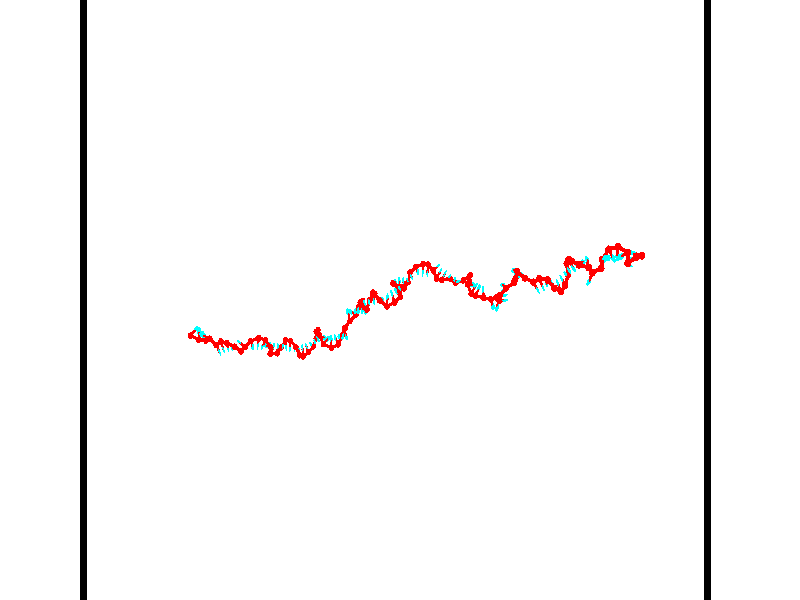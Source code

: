 // switches for output
#declare DRAW_BASES = 1; // possible values are 0, 1; only relevant for DNA ribbons
#declare DRAW_BASES_TYPE = 3; // possible values are 1, 2, 3; only relevant for DNA ribbons
#declare DRAW_FOG = 0; // set to 1 to enable fog

#include "colors.inc"

#include "transforms.inc"
background { rgb <1, 1, 1>}

#default {
   normal{
       ripples 0.25
       frequency 0.20
       turbulence 0.2
       lambda 5
   }
	finish {
		phong 0.1
		phong_size 40.
	}
}

// original window dimensions: 1024x640


// camera settings

camera {
	sky <-0, 1, 0>
	up <-0, 1, 0>
	right 1.6 * <0.99995, 0, 0.00999983>
	location <54.4867, 55, 106.329>
	look_at <55, 55, 55.0001>
	direction <0.513302, 0, -51.3289>
	angle 67.0682
}


# declare cpy_camera_pos = <54.4867, 55, 106.329>;
# if (DRAW_FOG = 1)
fog {
	fog_type 2
	up vnormalize(cpy_camera_pos)
	color rgbt<1,1,1,0.3>
	distance 1e-5
	fog_alt 3e-3
	fog_offset 88
}
# end


// LIGHTS

# declare lum = 6;
global_settings {
	ambient_light rgb lum * <0.05, 0.05, 0.05>
	max_trace_level 15
}# declare cpy_direct_light_amount = 0.25;
light_source
{	1000 * <-0.98995, -1, 1.00995>,
	rgb lum * cpy_direct_light_amount
	parallel
}

light_source
{	1000 * <0.98995, 1, -1.00995>,
	rgb lum * cpy_direct_light_amount
	parallel
}

// strand 0

// nucleotide -1

// particle -1
sphere {
	<35.699303, 52.258736, 50.363762> 0.250000
	pigment { color rgbt <1,0,0,0> }
	no_shadow
}
cylinder {
	<35.924858, 52.538689, 50.188400>,  <36.060192, 52.706661, 50.083183>, 0.100000
	pigment { color rgbt <1,0,0,0> }
	no_shadow
}
cylinder {
	<35.924858, 52.538689, 50.188400>,  <35.699303, 52.258736, 50.363762>, 0.100000
	pigment { color rgbt <1,0,0,0> }
	no_shadow
}

// particle -1
sphere {
	<35.924858, 52.538689, 50.188400> 0.100000
	pigment { color rgbt <1,0,0,0> }
	no_shadow
}
sphere {
	0, 1
	scale<0.080000,0.200000,0.300000>
	matrix <0.805177, -0.347871, 0.480287,
		0.183635, -0.623821, -0.759687,
		0.563887, 0.699880, -0.438405,
		36.094025, 52.748653, 50.056877>
	pigment { color rgbt <0,1,1,0> }
	no_shadow
}
cylinder {
	<36.343445, 51.943745, 50.114235>,  <35.699303, 52.258736, 50.363762>, 0.130000
	pigment { color rgbt <1,0,0,0> }
	no_shadow
}

// nucleotide -1

// particle -1
sphere {
	<36.343445, 51.943745, 50.114235> 0.250000
	pigment { color rgbt <1,0,0,0> }
	no_shadow
}
cylinder {
	<36.379967, 52.338490, 50.167549>,  <36.401882, 52.575336, 50.199535>, 0.100000
	pigment { color rgbt <1,0,0,0> }
	no_shadow
}
cylinder {
	<36.379967, 52.338490, 50.167549>,  <36.343445, 51.943745, 50.114235>, 0.100000
	pigment { color rgbt <1,0,0,0> }
	no_shadow
}

// particle -1
sphere {
	<36.379967, 52.338490, 50.167549> 0.100000
	pigment { color rgbt <1,0,0,0> }
	no_shadow
}
sphere {
	0, 1
	scale<0.080000,0.200000,0.300000>
	matrix <0.711704, -0.158283, 0.684415,
		0.696520, 0.032365, -0.716807,
		0.091308, 0.986863, 0.133282,
		36.407360, 52.634548, 50.207535>
	pigment { color rgbt <0,1,1,0> }
	no_shadow
}
cylinder {
	<37.054176, 51.852943, 50.182682>,  <36.343445, 51.943745, 50.114235>, 0.130000
	pigment { color rgbt <1,0,0,0> }
	no_shadow
}

// nucleotide -1

// particle -1
sphere {
	<37.054176, 51.852943, 50.182682> 0.250000
	pigment { color rgbt <1,0,0,0> }
	no_shadow
}
cylinder {
	<36.929398, 52.163914, 50.401146>,  <36.854530, 52.350498, 50.532223>, 0.100000
	pigment { color rgbt <1,0,0,0> }
	no_shadow
}
cylinder {
	<36.929398, 52.163914, 50.401146>,  <37.054176, 51.852943, 50.182682>, 0.100000
	pigment { color rgbt <1,0,0,0> }
	no_shadow
}

// particle -1
sphere {
	<36.929398, 52.163914, 50.401146> 0.100000
	pigment { color rgbt <1,0,0,0> }
	no_shadow
}
sphere {
	0, 1
	scale<0.080000,0.200000,0.300000>
	matrix <0.522167, -0.339958, 0.782158,
		0.793744, 0.529180, -0.299898,
		-0.311950, 0.777430, 0.546160,
		36.835812, 52.397144, 50.564995>
	pigment { color rgbt <0,1,1,0> }
	no_shadow
}
cylinder {
	<37.571381, 52.035149, 50.715710>,  <37.054176, 51.852943, 50.182682>, 0.130000
	pigment { color rgbt <1,0,0,0> }
	no_shadow
}

// nucleotide -1

// particle -1
sphere {
	<37.571381, 52.035149, 50.715710> 0.250000
	pigment { color rgbt <1,0,0,0> }
	no_shadow
}
cylinder {
	<37.236526, 52.206741, 50.851463>,  <37.035614, 52.309696, 50.932915>, 0.100000
	pigment { color rgbt <1,0,0,0> }
	no_shadow
}
cylinder {
	<37.236526, 52.206741, 50.851463>,  <37.571381, 52.035149, 50.715710>, 0.100000
	pigment { color rgbt <1,0,0,0> }
	no_shadow
}

// particle -1
sphere {
	<37.236526, 52.206741, 50.851463> 0.100000
	pigment { color rgbt <1,0,0,0> }
	no_shadow
}
sphere {
	0, 1
	scale<0.080000,0.200000,0.300000>
	matrix <0.287401, -0.182956, 0.940174,
		0.465409, 0.884592, 0.029869,
		-0.837135, 0.428981, 0.339382,
		36.985386, 52.335434, 50.953278>
	pigment { color rgbt <0,1,1,0> }
	no_shadow
}
cylinder {
	<38.187859, 51.553463, 50.792339>,  <37.571381, 52.035149, 50.715710>, 0.130000
	pigment { color rgbt <1,0,0,0> }
	no_shadow
}

// nucleotide -1

// particle -1
sphere {
	<38.187859, 51.553463, 50.792339> 0.250000
	pigment { color rgbt <1,0,0,0> }
	no_shadow
}
cylinder {
	<38.400963, 51.238758, 50.917030>,  <38.528824, 51.049934, 50.991844>, 0.100000
	pigment { color rgbt <1,0,0,0> }
	no_shadow
}
cylinder {
	<38.400963, 51.238758, 50.917030>,  <38.187859, 51.553463, 50.792339>, 0.100000
	pigment { color rgbt <1,0,0,0> }
	no_shadow
}

// particle -1
sphere {
	<38.400963, 51.238758, 50.917030> 0.100000
	pigment { color rgbt <1,0,0,0> }
	no_shadow
}
sphere {
	0, 1
	scale<0.080000,0.200000,0.300000>
	matrix <0.845215, 0.476333, -0.242321,
		0.042162, 0.392576, 0.918753,
		0.532761, -0.786760, 0.311728,
		38.560791, 51.002731, 51.010548>
	pigment { color rgbt <0,1,1,0> }
	no_shadow
}
cylinder {
	<38.690563, 51.856781, 51.079830>,  <38.187859, 51.553463, 50.792339>, 0.130000
	pigment { color rgbt <1,0,0,0> }
	no_shadow
}

// nucleotide -1

// particle -1
sphere {
	<38.690563, 51.856781, 51.079830> 0.250000
	pigment { color rgbt <1,0,0,0> }
	no_shadow
}
cylinder {
	<38.811394, 51.482204, 51.008469>,  <38.883892, 51.257458, 50.965652>, 0.100000
	pigment { color rgbt <1,0,0,0> }
	no_shadow
}
cylinder {
	<38.811394, 51.482204, 51.008469>,  <38.690563, 51.856781, 51.079830>, 0.100000
	pigment { color rgbt <1,0,0,0> }
	no_shadow
}

// particle -1
sphere {
	<38.811394, 51.482204, 51.008469> 0.100000
	pigment { color rgbt <1,0,0,0> }
	no_shadow
}
sphere {
	0, 1
	scale<0.080000,0.200000,0.300000>
	matrix <0.904505, 0.340651, -0.256568,
		0.301035, -0.083869, 0.949918,
		0.302073, -0.936441, -0.178408,
		38.902016, 51.201271, 50.954945>
	pigment { color rgbt <0,1,1,0> }
	no_shadow
}
cylinder {
	<39.316475, 51.756565, 51.456051>,  <38.690563, 51.856781, 51.079830>, 0.130000
	pigment { color rgbt <1,0,0,0> }
	no_shadow
}

// nucleotide -1

// particle -1
sphere {
	<39.316475, 51.756565, 51.456051> 0.250000
	pigment { color rgbt <1,0,0,0> }
	no_shadow
}
cylinder {
	<39.314133, 51.487843, 51.159767>,  <39.312729, 51.326611, 50.981998>, 0.100000
	pigment { color rgbt <1,0,0,0> }
	no_shadow
}
cylinder {
	<39.314133, 51.487843, 51.159767>,  <39.316475, 51.756565, 51.456051>, 0.100000
	pigment { color rgbt <1,0,0,0> }
	no_shadow
}

// particle -1
sphere {
	<39.314133, 51.487843, 51.159767> 0.100000
	pigment { color rgbt <1,0,0,0> }
	no_shadow
}
sphere {
	0, 1
	scale<0.080000,0.200000,0.300000>
	matrix <0.915495, 0.294386, -0.274236,
		0.402286, -0.679716, 0.613312,
		-0.005853, -0.671806, -0.740704,
		39.312378, 51.286301, 50.937557>
	pigment { color rgbt <0,1,1,0> }
	no_shadow
}
cylinder {
	<40.020782, 51.459244, 51.373249>,  <39.316475, 51.756565, 51.456051>, 0.130000
	pigment { color rgbt <1,0,0,0> }
	no_shadow
}

// nucleotide -1

// particle -1
sphere {
	<40.020782, 51.459244, 51.373249> 0.250000
	pigment { color rgbt <1,0,0,0> }
	no_shadow
}
cylinder {
	<39.816662, 51.376892, 51.039253>,  <39.694191, 51.327480, 50.838856>, 0.100000
	pigment { color rgbt <1,0,0,0> }
	no_shadow
}
cylinder {
	<39.816662, 51.376892, 51.039253>,  <40.020782, 51.459244, 51.373249>, 0.100000
	pigment { color rgbt <1,0,0,0> }
	no_shadow
}

// particle -1
sphere {
	<39.816662, 51.376892, 51.039253> 0.100000
	pigment { color rgbt <1,0,0,0> }
	no_shadow
}
sphere {
	0, 1
	scale<0.080000,0.200000,0.300000>
	matrix <0.791801, 0.266441, -0.549601,
		0.335626, -0.941607, 0.027050,
		-0.510301, -0.205879, -0.834989,
		39.663570, 51.315128, 50.788757>
	pigment { color rgbt <0,1,1,0> }
	no_shadow
}
cylinder {
	<40.459694, 51.053024, 50.802837>,  <40.020782, 51.459244, 51.373249>, 0.130000
	pigment { color rgbt <1,0,0,0> }
	no_shadow
}

// nucleotide -1

// particle -1
sphere {
	<40.459694, 51.053024, 50.802837> 0.250000
	pigment { color rgbt <1,0,0,0> }
	no_shadow
}
cylinder {
	<40.162098, 51.266144, 50.641541>,  <39.983540, 51.394016, 50.544762>, 0.100000
	pigment { color rgbt <1,0,0,0> }
	no_shadow
}
cylinder {
	<40.162098, 51.266144, 50.641541>,  <40.459694, 51.053024, 50.802837>, 0.100000
	pigment { color rgbt <1,0,0,0> }
	no_shadow
}

// particle -1
sphere {
	<40.162098, 51.266144, 50.641541> 0.100000
	pigment { color rgbt <1,0,0,0> }
	no_shadow
}
sphere {
	0, 1
	scale<0.080000,0.200000,0.300000>
	matrix <0.652780, 0.450703, -0.608888,
		-0.142676, -0.716233, -0.683121,
		-0.743990, 0.532801, -0.403238,
		39.938900, 51.425983, 50.520569>
	pigment { color rgbt <0,1,1,0> }
	no_shadow
}
cylinder {
	<40.699665, 51.353893, 50.241711>,  <40.459694, 51.053024, 50.802837>, 0.130000
	pigment { color rgbt <1,0,0,0> }
	no_shadow
}

// nucleotide -1

// particle -1
sphere {
	<40.699665, 51.353893, 50.241711> 0.250000
	pigment { color rgbt <1,0,0,0> }
	no_shadow
}
cylinder {
	<40.368801, 51.574638, 50.199280>,  <40.170284, 51.707085, 50.173820>, 0.100000
	pigment { color rgbt <1,0,0,0> }
	no_shadow
}
cylinder {
	<40.368801, 51.574638, 50.199280>,  <40.699665, 51.353893, 50.241711>, 0.100000
	pigment { color rgbt <1,0,0,0> }
	no_shadow
}

// particle -1
sphere {
	<40.368801, 51.574638, 50.199280> 0.100000
	pigment { color rgbt <1,0,0,0> }
	no_shadow
}
sphere {
	0, 1
	scale<0.080000,0.200000,0.300000>
	matrix <0.526641, 0.695364, -0.488997,
		-0.196097, -0.460344, -0.865811,
		-0.827161, 0.551863, -0.106077,
		40.120651, 51.740196, 50.167458>
	pigment { color rgbt <0,1,1,0> }
	no_shadow
}
cylinder {
	<41.249020, 51.834335, 50.440788>,  <40.699665, 51.353893, 50.241711>, 0.130000
	pigment { color rgbt <1,0,0,0> }
	no_shadow
}

// nucleotide -1

// particle -1
sphere {
	<41.249020, 51.834335, 50.440788> 0.250000
	pigment { color rgbt <1,0,0,0> }
	no_shadow
}
cylinder {
	<41.423454, 51.607201, 50.720043>,  <41.528114, 51.470921, 50.887596>, 0.100000
	pigment { color rgbt <1,0,0,0> }
	no_shadow
}
cylinder {
	<41.423454, 51.607201, 50.720043>,  <41.249020, 51.834335, 50.440788>, 0.100000
	pigment { color rgbt <1,0,0,0> }
	no_shadow
}

// particle -1
sphere {
	<41.423454, 51.607201, 50.720043> 0.100000
	pigment { color rgbt <1,0,0,0> }
	no_shadow
}
sphere {
	0, 1
	scale<0.080000,0.200000,0.300000>
	matrix <0.712023, -0.256699, -0.653551,
		0.550319, 0.782093, 0.292368,
		0.436087, -0.567835, 0.698134,
		41.554279, 51.436852, 50.929485>
	pigment { color rgbt <0,1,1,0> }
	no_shadow
}
cylinder {
	<42.013245, 52.080811, 50.436878>,  <41.249020, 51.834335, 50.440788>, 0.130000
	pigment { color rgbt <1,0,0,0> }
	no_shadow
}

// nucleotide -1

// particle -1
sphere {
	<42.013245, 52.080811, 50.436878> 0.250000
	pigment { color rgbt <1,0,0,0> }
	no_shadow
}
cylinder {
	<41.976452, 51.703999, 50.565945>,  <41.954376, 51.477909, 50.643387>, 0.100000
	pigment { color rgbt <1,0,0,0> }
	no_shadow
}
cylinder {
	<41.976452, 51.703999, 50.565945>,  <42.013245, 52.080811, 50.436878>, 0.100000
	pigment { color rgbt <1,0,0,0> }
	no_shadow
}

// particle -1
sphere {
	<41.976452, 51.703999, 50.565945> 0.100000
	pigment { color rgbt <1,0,0,0> }
	no_shadow
}
sphere {
	0, 1
	scale<0.080000,0.200000,0.300000>
	matrix <0.937362, -0.191255, -0.291161,
		0.335995, 0.275675, 0.900617,
		-0.091982, -0.942032, 0.322668,
		41.948856, 51.421391, 50.662746>
	pigment { color rgbt <0,1,1,0> }
	no_shadow
}
cylinder {
	<42.693428, 51.944729, 50.817978>,  <42.013245, 52.080811, 50.436878>, 0.130000
	pigment { color rgbt <1,0,0,0> }
	no_shadow
}

// nucleotide -1

// particle -1
sphere {
	<42.693428, 51.944729, 50.817978> 0.250000
	pigment { color rgbt <1,0,0,0> }
	no_shadow
}
cylinder {
	<42.491806, 51.640160, 50.654922>,  <42.370831, 51.457420, 50.557091>, 0.100000
	pigment { color rgbt <1,0,0,0> }
	no_shadow
}
cylinder {
	<42.491806, 51.640160, 50.654922>,  <42.693428, 51.944729, 50.817978>, 0.100000
	pigment { color rgbt <1,0,0,0> }
	no_shadow
}

// particle -1
sphere {
	<42.491806, 51.640160, 50.654922> 0.100000
	pigment { color rgbt <1,0,0,0> }
	no_shadow
}
sphere {
	0, 1
	scale<0.080000,0.200000,0.300000>
	matrix <0.786336, -0.209379, -0.581237,
		0.357214, -0.613515, 0.704270,
		-0.504057, -0.761419, -0.407636,
		42.340588, 51.411736, 50.532631>
	pigment { color rgbt <0,1,1,0> }
	no_shadow
}
cylinder {
	<43.153301, 51.373772, 50.700253>,  <42.693428, 51.944729, 50.817978>, 0.130000
	pigment { color rgbt <1,0,0,0> }
	no_shadow
}

// nucleotide -1

// particle -1
sphere {
	<43.153301, 51.373772, 50.700253> 0.250000
	pigment { color rgbt <1,0,0,0> }
	no_shadow
}
cylinder {
	<42.866070, 51.435223, 50.428738>,  <42.693729, 51.472095, 50.265827>, 0.100000
	pigment { color rgbt <1,0,0,0> }
	no_shadow
}
cylinder {
	<42.866070, 51.435223, 50.428738>,  <43.153301, 51.373772, 50.700253>, 0.100000
	pigment { color rgbt <1,0,0,0> }
	no_shadow
}

// particle -1
sphere {
	<42.866070, 51.435223, 50.428738> 0.100000
	pigment { color rgbt <1,0,0,0> }
	no_shadow
}
sphere {
	0, 1
	scale<0.080000,0.200000,0.300000>
	matrix <0.657224, -0.171159, -0.734003,
		-0.228948, -0.973191, 0.021935,
		-0.718080, 0.153632, -0.678791,
		42.650646, 51.481312, 50.225101>
	pigment { color rgbt <0,1,1,0> }
	no_shadow
}
cylinder {
	<43.013691, 50.847565, 50.277363>,  <43.153301, 51.373772, 50.700253>, 0.130000
	pigment { color rgbt <1,0,0,0> }
	no_shadow
}

// nucleotide -1

// particle -1
sphere {
	<43.013691, 50.847565, 50.277363> 0.250000
	pigment { color rgbt <1,0,0,0> }
	no_shadow
}
cylinder {
	<42.983265, 51.213718, 50.119232>,  <42.965008, 51.433411, 50.024353>, 0.100000
	pigment { color rgbt <1,0,0,0> }
	no_shadow
}
cylinder {
	<42.983265, 51.213718, 50.119232>,  <43.013691, 50.847565, 50.277363>, 0.100000
	pigment { color rgbt <1,0,0,0> }
	no_shadow
}

// particle -1
sphere {
	<42.983265, 51.213718, 50.119232> 0.100000
	pigment { color rgbt <1,0,0,0> }
	no_shadow
}
sphere {
	0, 1
	scale<0.080000,0.200000,0.300000>
	matrix <0.788161, -0.187654, -0.586164,
		-0.610750, -0.356168, -0.707197,
		-0.076065, 0.915385, -0.395328,
		42.960445, 51.488335, 50.000633>
	pigment { color rgbt <0,1,1,0> }
	no_shadow
}
cylinder {
	<42.938766, 50.794842, 49.493931>,  <43.013691, 50.847565, 50.277363>, 0.130000
	pigment { color rgbt <1,0,0,0> }
	no_shadow
}

// nucleotide -1

// particle -1
sphere {
	<42.938766, 50.794842, 49.493931> 0.250000
	pigment { color rgbt <1,0,0,0> }
	no_shadow
}
cylinder {
	<43.102047, 51.141174, 49.609665>,  <43.200016, 51.348972, 49.679104>, 0.100000
	pigment { color rgbt <1,0,0,0> }
	no_shadow
}
cylinder {
	<43.102047, 51.141174, 49.609665>,  <42.938766, 50.794842, 49.493931>, 0.100000
	pigment { color rgbt <1,0,0,0> }
	no_shadow
}

// particle -1
sphere {
	<43.102047, 51.141174, 49.609665> 0.100000
	pigment { color rgbt <1,0,0,0> }
	no_shadow
}
sphere {
	0, 1
	scale<0.080000,0.200000,0.300000>
	matrix <0.822378, -0.211178, -0.528298,
		-0.396314, 0.453593, -0.798241,
		0.408203, 0.865827, 0.289332,
		43.224506, 51.400921, 49.696465>
	pigment { color rgbt <0,1,1,0> }
	no_shadow
}
cylinder {
	<43.448135, 50.789349, 49.093056>,  <42.938766, 50.794842, 49.493931>, 0.130000
	pigment { color rgbt <1,0,0,0> }
	no_shadow
}

// nucleotide -1

// particle -1
sphere {
	<43.448135, 50.789349, 49.093056> 0.250000
	pigment { color rgbt <1,0,0,0> }
	no_shadow
}
cylinder {
	<43.507874, 51.135906, 49.283661>,  <43.543716, 51.343842, 49.398022>, 0.100000
	pigment { color rgbt <1,0,0,0> }
	no_shadow
}
cylinder {
	<43.507874, 51.135906, 49.283661>,  <43.448135, 50.789349, 49.093056>, 0.100000
	pigment { color rgbt <1,0,0,0> }
	no_shadow
}

// particle -1
sphere {
	<43.507874, 51.135906, 49.283661> 0.100000
	pigment { color rgbt <1,0,0,0> }
	no_shadow
}
sphere {
	0, 1
	scale<0.080000,0.200000,0.300000>
	matrix <0.911236, 0.066484, -0.406482,
		-0.383853, 0.494922, -0.779557,
		0.149349, 0.866390, 0.476511,
		43.552677, 51.395824, 49.426613>
	pigment { color rgbt <0,1,1,0> }
	no_shadow
}
cylinder {
	<43.728065, 51.224888, 48.569782>,  <43.448135, 50.789349, 49.093056>, 0.130000
	pigment { color rgbt <1,0,0,0> }
	no_shadow
}

// nucleotide -1

// particle -1
sphere {
	<43.728065, 51.224888, 48.569782> 0.250000
	pigment { color rgbt <1,0,0,0> }
	no_shadow
}
cylinder {
	<43.865631, 51.293610, 48.939041>,  <43.948170, 51.334843, 49.160599>, 0.100000
	pigment { color rgbt <1,0,0,0> }
	no_shadow
}
cylinder {
	<43.865631, 51.293610, 48.939041>,  <43.728065, 51.224888, 48.569782>, 0.100000
	pigment { color rgbt <1,0,0,0> }
	no_shadow
}

// particle -1
sphere {
	<43.865631, 51.293610, 48.939041> 0.100000
	pigment { color rgbt <1,0,0,0> }
	no_shadow
}
sphere {
	0, 1
	scale<0.080000,0.200000,0.300000>
	matrix <0.933282, -0.170867, -0.315894,
		0.103464, 0.970200, -0.219104,
		0.343918, 0.171802, 0.923149,
		43.968807, 51.345150, 49.215984>
	pigment { color rgbt <0,1,1,0> }
	no_shadow
}
cylinder {
	<44.179260, 51.813229, 48.804539>,  <43.728065, 51.224888, 48.569782>, 0.130000
	pigment { color rgbt <1,0,0,0> }
	no_shadow
}

// nucleotide -1

// particle -1
sphere {
	<44.179260, 51.813229, 48.804539> 0.250000
	pigment { color rgbt <1,0,0,0> }
	no_shadow
}
cylinder {
	<44.251404, 51.483913, 49.019821>,  <44.294689, 51.286324, 49.148991>, 0.100000
	pigment { color rgbt <1,0,0,0> }
	no_shadow
}
cylinder {
	<44.251404, 51.483913, 49.019821>,  <44.179260, 51.813229, 48.804539>, 0.100000
	pigment { color rgbt <1,0,0,0> }
	no_shadow
}

// particle -1
sphere {
	<44.251404, 51.483913, 49.019821> 0.100000
	pigment { color rgbt <1,0,0,0> }
	no_shadow
}
sphere {
	0, 1
	scale<0.080000,0.200000,0.300000>
	matrix <0.967828, 0.050949, -0.246400,
		0.175437, 0.565331, 0.805991,
		0.180362, -0.823289, 0.538205,
		44.305511, 51.236927, 49.181282>
	pigment { color rgbt <0,1,1,0> }
	no_shadow
}
cylinder {
	<44.736813, 51.790131, 49.308395>,  <44.179260, 51.813229, 48.804539>, 0.130000
	pigment { color rgbt <1,0,0,0> }
	no_shadow
}

// nucleotide -1

// particle -1
sphere {
	<44.736813, 51.790131, 49.308395> 0.250000
	pigment { color rgbt <1,0,0,0> }
	no_shadow
}
cylinder {
	<44.680317, 51.420639, 49.165977>,  <44.646420, 51.198944, 49.080528>, 0.100000
	pigment { color rgbt <1,0,0,0> }
	no_shadow
}
cylinder {
	<44.680317, 51.420639, 49.165977>,  <44.736813, 51.790131, 49.308395>, 0.100000
	pigment { color rgbt <1,0,0,0> }
	no_shadow
}

// particle -1
sphere {
	<44.680317, 51.420639, 49.165977> 0.100000
	pigment { color rgbt <1,0,0,0> }
	no_shadow
}
sphere {
	0, 1
	scale<0.080000,0.200000,0.300000>
	matrix <0.975553, -0.068697, -0.208750,
		0.168370, -0.376825, 0.910854,
		-0.141235, -0.923734, -0.356046,
		44.637947, 51.143520, 49.059162>
	pigment { color rgbt <0,1,1,0> }
	no_shadow
}
cylinder {
	<45.274792, 51.314789, 49.546654>,  <44.736813, 51.790131, 49.308395>, 0.130000
	pigment { color rgbt <1,0,0,0> }
	no_shadow
}

// nucleotide -1

// particle -1
sphere {
	<45.274792, 51.314789, 49.546654> 0.250000
	pigment { color rgbt <1,0,0,0> }
	no_shadow
}
cylinder {
	<45.148823, 51.189278, 49.188354>,  <45.073242, 51.113972, 48.973373>, 0.100000
	pigment { color rgbt <1,0,0,0> }
	no_shadow
}
cylinder {
	<45.148823, 51.189278, 49.188354>,  <45.274792, 51.314789, 49.546654>, 0.100000
	pigment { color rgbt <1,0,0,0> }
	no_shadow
}

// particle -1
sphere {
	<45.148823, 51.189278, 49.188354> 0.100000
	pigment { color rgbt <1,0,0,0> }
	no_shadow
}
sphere {
	0, 1
	scale<0.080000,0.200000,0.300000>
	matrix <0.944254, -0.008162, -0.329117,
		0.095959, -0.949461, 0.298857,
		-0.314923, -0.313779, -0.895749,
		45.054344, 51.095142, 48.919628>
	pigment { color rgbt <0,1,1,0> }
	no_shadow
}
cylinder {
	<45.577770, 50.636414, 49.241020>,  <45.274792, 51.314789, 49.546654>, 0.130000
	pigment { color rgbt <1,0,0,0> }
	no_shadow
}

// nucleotide -1

// particle -1
sphere {
	<45.577770, 50.636414, 49.241020> 0.250000
	pigment { color rgbt <1,0,0,0> }
	no_shadow
}
cylinder {
	<45.483868, 50.901661, 48.956722>,  <45.427525, 51.060810, 48.786144>, 0.100000
	pigment { color rgbt <1,0,0,0> }
	no_shadow
}
cylinder {
	<45.483868, 50.901661, 48.956722>,  <45.577770, 50.636414, 49.241020>, 0.100000
	pigment { color rgbt <1,0,0,0> }
	no_shadow
}

// particle -1
sphere {
	<45.483868, 50.901661, 48.956722> 0.100000
	pigment { color rgbt <1,0,0,0> }
	no_shadow
}
sphere {
	0, 1
	scale<0.080000,0.200000,0.300000>
	matrix <0.964012, 0.064962, -0.257799,
		-0.124780, -0.745687, -0.654508,
		-0.234756, 0.663122, -0.710745,
		45.413441, 51.100597, 48.743500>
	pigment { color rgbt <0,1,1,0> }
	no_shadow
}
cylinder {
	<45.794468, 50.500618, 48.496288>,  <45.577770, 50.636414, 49.241020>, 0.130000
	pigment { color rgbt <1,0,0,0> }
	no_shadow
}

// nucleotide -1

// particle -1
sphere {
	<45.794468, 50.500618, 48.496288> 0.250000
	pigment { color rgbt <1,0,0,0> }
	no_shadow
}
cylinder {
	<45.763893, 50.896690, 48.543106>,  <45.745548, 51.134335, 48.571198>, 0.100000
	pigment { color rgbt <1,0,0,0> }
	no_shadow
}
cylinder {
	<45.763893, 50.896690, 48.543106>,  <45.794468, 50.500618, 48.496288>, 0.100000
	pigment { color rgbt <1,0,0,0> }
	no_shadow
}

// particle -1
sphere {
	<45.763893, 50.896690, 48.543106> 0.100000
	pigment { color rgbt <1,0,0,0> }
	no_shadow
}
sphere {
	0, 1
	scale<0.080000,0.200000,0.300000>
	matrix <0.936328, 0.111630, -0.332911,
		-0.342707, 0.084144, -0.935666,
		-0.076436, 0.990181, 0.117043,
		45.740963, 51.193745, 48.578220>
	pigment { color rgbt <0,1,1,0> }
	no_shadow
}
cylinder {
	<46.204453, 50.794701, 47.912045>,  <45.794468, 50.500618, 48.496288>, 0.130000
	pigment { color rgbt <1,0,0,0> }
	no_shadow
}

// nucleotide -1

// particle -1
sphere {
	<46.204453, 50.794701, 47.912045> 0.250000
	pigment { color rgbt <1,0,0,0> }
	no_shadow
}
cylinder {
	<46.132946, 51.105286, 48.153755>,  <46.090042, 51.291637, 48.298782>, 0.100000
	pigment { color rgbt <1,0,0,0> }
	no_shadow
}
cylinder {
	<46.132946, 51.105286, 48.153755>,  <46.204453, 50.794701, 47.912045>, 0.100000
	pigment { color rgbt <1,0,0,0> }
	no_shadow
}

// particle -1
sphere {
	<46.132946, 51.105286, 48.153755> 0.100000
	pigment { color rgbt <1,0,0,0> }
	no_shadow
}
sphere {
	0, 1
	scale<0.080000,0.200000,0.300000>
	matrix <0.901827, 0.374870, -0.214896,
		-0.393384, 0.506537, -0.767248,
		-0.178766, 0.776461, 0.604277,
		46.079315, 51.338223, 48.335037>
	pigment { color rgbt <0,1,1,0> }
	no_shadow
}
cylinder {
	<46.671658, 51.242432, 47.660828>,  <46.204453, 50.794701, 47.912045>, 0.130000
	pigment { color rgbt <1,0,0,0> }
	no_shadow
}

// nucleotide -1

// particle -1
sphere {
	<46.671658, 51.242432, 47.660828> 0.250000
	pigment { color rgbt <1,0,0,0> }
	no_shadow
}
cylinder {
	<46.573826, 51.378185, 48.024147>,  <46.515129, 51.459637, 48.242138>, 0.100000
	pigment { color rgbt <1,0,0,0> }
	no_shadow
}
cylinder {
	<46.573826, 51.378185, 48.024147>,  <46.671658, 51.242432, 47.660828>, 0.100000
	pigment { color rgbt <1,0,0,0> }
	no_shadow
}

// particle -1
sphere {
	<46.573826, 51.378185, 48.024147> 0.100000
	pigment { color rgbt <1,0,0,0> }
	no_shadow
}
sphere {
	0, 1
	scale<0.080000,0.200000,0.300000>
	matrix <0.896136, 0.436858, 0.078070,
		-0.370301, 0.833051, -0.410978,
		-0.244576, 0.339383, 0.908296,
		46.500454, 51.480000, 48.296635>
	pigment { color rgbt <0,1,1,0> }
	no_shadow
}
cylinder {
	<46.931900, 51.862911, 47.708260>,  <46.671658, 51.242432, 47.660828>, 0.130000
	pigment { color rgbt <1,0,0,0> }
	no_shadow
}

// nucleotide -1

// particle -1
sphere {
	<46.931900, 51.862911, 47.708260> 0.250000
	pigment { color rgbt <1,0,0,0> }
	no_shadow
}
cylinder {
	<46.911484, 51.756393, 48.093277>,  <46.899235, 51.692482, 48.324287>, 0.100000
	pigment { color rgbt <1,0,0,0> }
	no_shadow
}
cylinder {
	<46.911484, 51.756393, 48.093277>,  <46.931900, 51.862911, 47.708260>, 0.100000
	pigment { color rgbt <1,0,0,0> }
	no_shadow
}

// particle -1
sphere {
	<46.911484, 51.756393, 48.093277> 0.100000
	pigment { color rgbt <1,0,0,0> }
	no_shadow
}
sphere {
	0, 1
	scale<0.080000,0.200000,0.300000>
	matrix <0.904933, 0.395385, 0.157373,
		-0.422481, 0.879066, 0.220798,
		-0.051041, -0.266295, 0.962539,
		46.896172, 51.676506, 48.382038>
	pigment { color rgbt <0,1,1,0> }
	no_shadow
}
cylinder {
	<46.995377, 52.451691, 48.183704>,  <46.931900, 51.862911, 47.708260>, 0.130000
	pigment { color rgbt <1,0,0,0> }
	no_shadow
}

// nucleotide -1

// particle -1
sphere {
	<46.995377, 52.451691, 48.183704> 0.250000
	pigment { color rgbt <1,0,0,0> }
	no_shadow
}
cylinder {
	<47.121239, 52.121143, 48.370514>,  <47.196758, 51.922817, 48.482601>, 0.100000
	pigment { color rgbt <1,0,0,0> }
	no_shadow
}
cylinder {
	<47.121239, 52.121143, 48.370514>,  <46.995377, 52.451691, 48.183704>, 0.100000
	pigment { color rgbt <1,0,0,0> }
	no_shadow
}

// particle -1
sphere {
	<47.121239, 52.121143, 48.370514> 0.100000
	pigment { color rgbt <1,0,0,0> }
	no_shadow
}
sphere {
	0, 1
	scale<0.080000,0.200000,0.300000>
	matrix <0.829311, 0.478694, 0.288263,
		-0.461773, 0.296605, 0.835937,
		0.314658, -0.826364, 0.467026,
		47.215637, 51.873234, 48.510620>
	pigment { color rgbt <0,1,1,0> }
	no_shadow
}
cylinder {
	<47.270550, 52.618710, 48.930122>,  <46.995377, 52.451691, 48.183704>, 0.130000
	pigment { color rgbt <1,0,0,0> }
	no_shadow
}

// nucleotide -1

// particle -1
sphere {
	<47.270550, 52.618710, 48.930122> 0.250000
	pigment { color rgbt <1,0,0,0> }
	no_shadow
}
cylinder {
	<47.422356, 52.263382, 48.826694>,  <47.513439, 52.050186, 48.764637>, 0.100000
	pigment { color rgbt <1,0,0,0> }
	no_shadow
}
cylinder {
	<47.422356, 52.263382, 48.826694>,  <47.270550, 52.618710, 48.930122>, 0.100000
	pigment { color rgbt <1,0,0,0> }
	no_shadow
}

// particle -1
sphere {
	<47.422356, 52.263382, 48.826694> 0.100000
	pigment { color rgbt <1,0,0,0> }
	no_shadow
}
sphere {
	0, 1
	scale<0.080000,0.200000,0.300000>
	matrix <0.854477, 0.229386, 0.466102,
		-0.354735, -0.397834, 0.846103,
		0.379515, -0.888319, -0.258569,
		47.536209, 51.996887, 48.749123>
	pigment { color rgbt <0,1,1,0> }
	no_shadow
}
cylinder {
	<47.493816, 52.240692, 49.490154>,  <47.270550, 52.618710, 48.930122>, 0.130000
	pigment { color rgbt <1,0,0,0> }
	no_shadow
}

// nucleotide -1

// particle -1
sphere {
	<47.493816, 52.240692, 49.490154> 0.250000
	pigment { color rgbt <1,0,0,0> }
	no_shadow
}
cylinder {
	<47.699978, 52.103729, 49.175926>,  <47.823673, 52.021549, 48.987389>, 0.100000
	pigment { color rgbt <1,0,0,0> }
	no_shadow
}
cylinder {
	<47.699978, 52.103729, 49.175926>,  <47.493816, 52.240692, 49.490154>, 0.100000
	pigment { color rgbt <1,0,0,0> }
	no_shadow
}

// particle -1
sphere {
	<47.699978, 52.103729, 49.175926> 0.100000
	pigment { color rgbt <1,0,0,0> }
	no_shadow
}
sphere {
	0, 1
	scale<0.080000,0.200000,0.300000>
	matrix <0.811177, -0.100650, 0.576075,
		-0.276320, -0.934144, 0.225879,
		0.515402, -0.342409, -0.785568,
		47.854599, 52.001007, 48.940254>
	pigment { color rgbt <0,1,1,0> }
	no_shadow
}
cylinder {
	<47.861198, 51.551273, 49.677010>,  <47.493816, 52.240692, 49.490154>, 0.130000
	pigment { color rgbt <1,0,0,0> }
	no_shadow
}

// nucleotide -1

// particle -1
sphere {
	<47.861198, 51.551273, 49.677010> 0.250000
	pigment { color rgbt <1,0,0,0> }
	no_shadow
}
cylinder {
	<48.071896, 51.782322, 49.427567>,  <48.198315, 51.920952, 49.277901>, 0.100000
	pigment { color rgbt <1,0,0,0> }
	no_shadow
}
cylinder {
	<48.071896, 51.782322, 49.427567>,  <47.861198, 51.551273, 49.677010>, 0.100000
	pigment { color rgbt <1,0,0,0> }
	no_shadow
}

// particle -1
sphere {
	<48.071896, 51.782322, 49.427567> 0.100000
	pigment { color rgbt <1,0,0,0> }
	no_shadow
}
sphere {
	0, 1
	scale<0.080000,0.200000,0.300000>
	matrix <0.676862, 0.158767, 0.718784,
		0.514195, -0.800715, -0.307341,
		0.526746, 0.577623, -0.623611,
		48.229919, 51.955608, 49.240482>
	pigment { color rgbt <0,1,1,0> }
	no_shadow
}
cylinder {
	<48.594818, 51.249504, 49.558784>,  <47.861198, 51.551273, 49.677010>, 0.130000
	pigment { color rgbt <1,0,0,0> }
	no_shadow
}

// nucleotide -1

// particle -1
sphere {
	<48.594818, 51.249504, 49.558784> 0.250000
	pigment { color rgbt <1,0,0,0> }
	no_shadow
}
cylinder {
	<48.585003, 51.647121, 49.516304>,  <48.579113, 51.885693, 49.490818>, 0.100000
	pigment { color rgbt <1,0,0,0> }
	no_shadow
}
cylinder {
	<48.585003, 51.647121, 49.516304>,  <48.594818, 51.249504, 49.558784>, 0.100000
	pigment { color rgbt <1,0,0,0> }
	no_shadow
}

// particle -1
sphere {
	<48.585003, 51.647121, 49.516304> 0.100000
	pigment { color rgbt <1,0,0,0> }
	no_shadow
}
sphere {
	0, 1
	scale<0.080000,0.200000,0.300000>
	matrix <0.849450, 0.076739, 0.522059,
		0.527098, -0.077400, -0.846272,
		-0.024534, 0.994042, -0.106197,
		48.577644, 51.945335, 49.484444>
	pigment { color rgbt <0,1,1,0> }
	no_shadow
}
cylinder {
	<49.235672, 51.489471, 49.345581>,  <48.594818, 51.249504, 49.558784>, 0.130000
	pigment { color rgbt <1,0,0,0> }
	no_shadow
}

// nucleotide -1

// particle -1
sphere {
	<49.235672, 51.489471, 49.345581> 0.250000
	pigment { color rgbt <1,0,0,0> }
	no_shadow
}
cylinder {
	<49.088112, 51.814381, 49.526302>,  <48.999577, 52.009327, 49.634735>, 0.100000
	pigment { color rgbt <1,0,0,0> }
	no_shadow
}
cylinder {
	<49.088112, 51.814381, 49.526302>,  <49.235672, 51.489471, 49.345581>, 0.100000
	pigment { color rgbt <1,0,0,0> }
	no_shadow
}

// particle -1
sphere {
	<49.088112, 51.814381, 49.526302> 0.100000
	pigment { color rgbt <1,0,0,0> }
	no_shadow
}
sphere {
	0, 1
	scale<0.080000,0.200000,0.300000>
	matrix <0.879755, 0.148298, 0.451706,
		0.299907, 0.564111, -0.769308,
		-0.368900, 0.812272, 0.451804,
		48.977444, 52.058064, 49.661842>
	pigment { color rgbt <0,1,1,0> }
	no_shadow
}
cylinder {
	<49.582211, 52.210354, 49.178310>,  <49.235672, 51.489471, 49.345581>, 0.130000
	pigment { color rgbt <1,0,0,0> }
	no_shadow
}

// nucleotide -1

// particle -1
sphere {
	<49.582211, 52.210354, 49.178310> 0.250000
	pigment { color rgbt <1,0,0,0> }
	no_shadow
}
cylinder {
	<49.450718, 52.182854, 49.555077>,  <49.371822, 52.166351, 49.781136>, 0.100000
	pigment { color rgbt <1,0,0,0> }
	no_shadow
}
cylinder {
	<49.450718, 52.182854, 49.555077>,  <49.582211, 52.210354, 49.178310>, 0.100000
	pigment { color rgbt <1,0,0,0> }
	no_shadow
}

// particle -1
sphere {
	<49.450718, 52.182854, 49.555077> 0.100000
	pigment { color rgbt <1,0,0,0> }
	no_shadow
}
sphere {
	0, 1
	scale<0.080000,0.200000,0.300000>
	matrix <0.942737, 0.035704, 0.331620,
		-0.056431, 0.996994, 0.053081,
		-0.328728, -0.068755, 0.941919,
		49.352100, 52.162228, 49.837654>
	pigment { color rgbt <0,1,1,0> }
	no_shadow
}
cylinder {
	<49.902687, 52.754959, 49.612694>,  <49.582211, 52.210354, 49.178310>, 0.130000
	pigment { color rgbt <1,0,0,0> }
	no_shadow
}

// nucleotide -1

// particle -1
sphere {
	<49.902687, 52.754959, 49.612694> 0.250000
	pigment { color rgbt <1,0,0,0> }
	no_shadow
}
cylinder {
	<49.798855, 52.422329, 49.809101>,  <49.736553, 52.222752, 49.926945>, 0.100000
	pigment { color rgbt <1,0,0,0> }
	no_shadow
}
cylinder {
	<49.798855, 52.422329, 49.809101>,  <49.902687, 52.754959, 49.612694>, 0.100000
	pigment { color rgbt <1,0,0,0> }
	no_shadow
}

// particle -1
sphere {
	<49.798855, 52.422329, 49.809101> 0.100000
	pigment { color rgbt <1,0,0,0> }
	no_shadow
}
sphere {
	0, 1
	scale<0.080000,0.200000,0.300000>
	matrix <0.913820, -0.047076, 0.403381,
		-0.312326, 0.553414, 0.772131,
		-0.259585, -0.831575, 0.491018,
		49.720978, 52.172855, 49.956406>
	pigment { color rgbt <0,1,1,0> }
	no_shadow
}
cylinder {
	<49.894543, 52.809517, 50.300556>,  <49.902687, 52.754959, 49.612694>, 0.130000
	pigment { color rgbt <1,0,0,0> }
	no_shadow
}

// nucleotide -1

// particle -1
sphere {
	<49.894543, 52.809517, 50.300556> 0.250000
	pigment { color rgbt <1,0,0,0> }
	no_shadow
}
cylinder {
	<49.984566, 52.432846, 50.200474>,  <50.038578, 52.206844, 50.140427>, 0.100000
	pigment { color rgbt <1,0,0,0> }
	no_shadow
}
cylinder {
	<49.984566, 52.432846, 50.200474>,  <49.894543, 52.809517, 50.300556>, 0.100000
	pigment { color rgbt <1,0,0,0> }
	no_shadow
}

// particle -1
sphere {
	<49.984566, 52.432846, 50.200474> 0.100000
	pigment { color rgbt <1,0,0,0> }
	no_shadow
}
sphere {
	0, 1
	scale<0.080000,0.200000,0.300000>
	matrix <0.902505, 0.104695, 0.417760,
		-0.367198, -0.319829, 0.873427,
		0.225055, -0.941673, -0.250203,
		50.052082, 52.150345, 50.125412>
	pigment { color rgbt <0,1,1,0> }
	no_shadow
}
cylinder {
	<50.424538, 53.377625, 50.427914>,  <49.894543, 52.809517, 50.300556>, 0.130000
	pigment { color rgbt <1,0,0,0> }
	no_shadow
}

// nucleotide -1

// particle -1
sphere {
	<50.424538, 53.377625, 50.427914> 0.250000
	pigment { color rgbt <1,0,0,0> }
	no_shadow
}
cylinder {
	<50.321892, 53.763763, 50.446888>,  <50.260303, 53.995449, 50.458275>, 0.100000
	pigment { color rgbt <1,0,0,0> }
	no_shadow
}
cylinder {
	<50.321892, 53.763763, 50.446888>,  <50.424538, 53.377625, 50.427914>, 0.100000
	pigment { color rgbt <1,0,0,0> }
	no_shadow
}

// particle -1
sphere {
	<50.321892, 53.763763, 50.446888> 0.100000
	pigment { color rgbt <1,0,0,0> }
	no_shadow
}
sphere {
	0, 1
	scale<0.080000,0.200000,0.300000>
	matrix <0.603466, 0.121689, 0.788049,
		0.754970, 0.230850, -0.613782,
		-0.256612, 0.965350, 0.047438,
		50.244907, 54.053368, 50.461121>
	pigment { color rgbt <0,1,1,0> }
	no_shadow
}
cylinder {
	<50.987267, 53.884621, 50.288765>,  <50.424538, 53.377625, 50.427914>, 0.130000
	pigment { color rgbt <1,0,0,0> }
	no_shadow
}

// nucleotide -1

// particle -1
sphere {
	<50.987267, 53.884621, 50.288765> 0.250000
	pigment { color rgbt <1,0,0,0> }
	no_shadow
}
cylinder {
	<50.718929, 53.995964, 50.563713>,  <50.557926, 54.062771, 50.728683>, 0.100000
	pigment { color rgbt <1,0,0,0> }
	no_shadow
}
cylinder {
	<50.718929, 53.995964, 50.563713>,  <50.987267, 53.884621, 50.288765>, 0.100000
	pigment { color rgbt <1,0,0,0> }
	no_shadow
}

// particle -1
sphere {
	<50.718929, 53.995964, 50.563713> 0.100000
	pigment { color rgbt <1,0,0,0> }
	no_shadow
}
sphere {
	0, 1
	scale<0.080000,0.200000,0.300000>
	matrix <0.736586, 0.142533, 0.661155,
		0.086068, 0.949841, -0.300656,
		-0.670845, 0.278363, 0.687372,
		50.517677, 54.079472, 50.769924>
	pigment { color rgbt <0,1,1,0> }
	no_shadow
}
cylinder {
	<51.240429, 54.462086, 50.461609>,  <50.987267, 53.884621, 50.288765>, 0.130000
	pigment { color rgbt <1,0,0,0> }
	no_shadow
}

// nucleotide -1

// particle -1
sphere {
	<51.240429, 54.462086, 50.461609> 0.250000
	pigment { color rgbt <1,0,0,0> }
	no_shadow
}
cylinder {
	<51.073071, 54.285713, 50.779228>,  <50.972656, 54.179890, 50.969799>, 0.100000
	pigment { color rgbt <1,0,0,0> }
	no_shadow
}
cylinder {
	<51.073071, 54.285713, 50.779228>,  <51.240429, 54.462086, 50.461609>, 0.100000
	pigment { color rgbt <1,0,0,0> }
	no_shadow
}

// particle -1
sphere {
	<51.073071, 54.285713, 50.779228> 0.100000
	pigment { color rgbt <1,0,0,0> }
	no_shadow
}
sphere {
	0, 1
	scale<0.080000,0.200000,0.300000>
	matrix <0.842067, 0.139329, 0.521067,
		-0.340391, 0.886658, 0.313003,
		-0.418398, -0.440936, 0.794052,
		50.947552, 54.153431, 51.017445>
	pigment { color rgbt <0,1,1,0> }
	no_shadow
}
cylinder {
	<51.394108, 54.829834, 51.038677>,  <51.240429, 54.462086, 50.461609>, 0.130000
	pigment { color rgbt <1,0,0,0> }
	no_shadow
}

// nucleotide -1

// particle -1
sphere {
	<51.394108, 54.829834, 51.038677> 0.250000
	pigment { color rgbt <1,0,0,0> }
	no_shadow
}
cylinder {
	<51.320953, 54.469315, 51.195759>,  <51.277061, 54.253002, 51.290009>, 0.100000
	pigment { color rgbt <1,0,0,0> }
	no_shadow
}
cylinder {
	<51.320953, 54.469315, 51.195759>,  <51.394108, 54.829834, 51.038677>, 0.100000
	pigment { color rgbt <1,0,0,0> }
	no_shadow
}

// particle -1
sphere {
	<51.320953, 54.469315, 51.195759> 0.100000
	pigment { color rgbt <1,0,0,0> }
	no_shadow
}
sphere {
	0, 1
	scale<0.080000,0.200000,0.300000>
	matrix <0.805205, 0.091867, 0.585837,
		-0.564089, 0.423351, 0.708927,
		-0.182888, -0.901296, 0.392706,
		51.266087, 54.198925, 51.313572>
	pigment { color rgbt <0,1,1,0> }
	no_shadow
}
cylinder {
	<51.659012, 54.929298, 51.645302>,  <51.394108, 54.829834, 51.038677>, 0.130000
	pigment { color rgbt <1,0,0,0> }
	no_shadow
}

// nucleotide -1

// particle -1
sphere {
	<51.659012, 54.929298, 51.645302> 0.250000
	pigment { color rgbt <1,0,0,0> }
	no_shadow
}
cylinder {
	<51.627380, 54.533058, 51.600662>,  <51.608402, 54.295315, 51.573879>, 0.100000
	pigment { color rgbt <1,0,0,0> }
	no_shadow
}
cylinder {
	<51.627380, 54.533058, 51.600662>,  <51.659012, 54.929298, 51.645302>, 0.100000
	pigment { color rgbt <1,0,0,0> }
	no_shadow
}

// particle -1
sphere {
	<51.627380, 54.533058, 51.600662> 0.100000
	pigment { color rgbt <1,0,0,0> }
	no_shadow
}
sphere {
	0, 1
	scale<0.080000,0.200000,0.300000>
	matrix <0.785506, -0.130850, 0.604862,
		-0.613780, -0.039825, 0.788472,
		-0.079083, -0.990602, -0.111596,
		51.603657, 54.235878, 51.567184>
	pigment { color rgbt <0,1,1,0> }
	no_shadow
}
cylinder {
	<51.611168, 54.637859, 52.302345>,  <51.659012, 54.929298, 51.645302>, 0.130000
	pigment { color rgbt <1,0,0,0> }
	no_shadow
}

// nucleotide -1

// particle -1
sphere {
	<51.611168, 54.637859, 52.302345> 0.250000
	pigment { color rgbt <1,0,0,0> }
	no_shadow
}
cylinder {
	<51.778343, 54.361671, 52.066185>,  <51.878651, 54.195957, 51.924488>, 0.100000
	pigment { color rgbt <1,0,0,0> }
	no_shadow
}
cylinder {
	<51.778343, 54.361671, 52.066185>,  <51.611168, 54.637859, 52.302345>, 0.100000
	pigment { color rgbt <1,0,0,0> }
	no_shadow
}

// particle -1
sphere {
	<51.778343, 54.361671, 52.066185> 0.100000
	pigment { color rgbt <1,0,0,0> }
	no_shadow
}
sphere {
	0, 1
	scale<0.080000,0.200000,0.300000>
	matrix <0.661989, -0.213606, 0.718431,
		-0.622171, -0.691100, 0.367811,
		0.417941, -0.690473, -0.590399,
		51.903725, 54.154530, 51.889065>
	pigment { color rgbt <0,1,1,0> }
	no_shadow
}
cylinder {
	<52.083828, 54.294434, 52.817032>,  <51.611168, 54.637859, 52.302345>, 0.130000
	pigment { color rgbt <1,0,0,0> }
	no_shadow
}

// nucleotide -1

// particle -1
sphere {
	<52.083828, 54.294434, 52.817032> 0.250000
	pigment { color rgbt <1,0,0,0> }
	no_shadow
}
cylinder {
	<51.980476, 54.577984, 53.079552>,  <51.918465, 54.748116, 53.237064>, 0.100000
	pigment { color rgbt <1,0,0,0> }
	no_shadow
}
cylinder {
	<51.980476, 54.577984, 53.079552>,  <52.083828, 54.294434, 52.817032>, 0.100000
	pigment { color rgbt <1,0,0,0> }
	no_shadow
}

// particle -1
sphere {
	<51.980476, 54.577984, 53.079552> 0.100000
	pigment { color rgbt <1,0,0,0> }
	no_shadow
}
sphere {
	0, 1
	scale<0.080000,0.200000,0.300000>
	matrix <0.958482, 0.272946, 0.082535,
		-0.120627, 0.650377, -0.749973,
		-0.258381, 0.708880, 0.656299,
		51.902962, 54.790649, 53.276440>
	pigment { color rgbt <0,1,1,0> }
	no_shadow
}
cylinder {
	<52.326611, 54.987473, 52.559132>,  <52.083828, 54.294434, 52.817032>, 0.130000
	pigment { color rgbt <1,0,0,0> }
	no_shadow
}

// nucleotide -1

// particle -1
sphere {
	<52.326611, 54.987473, 52.559132> 0.250000
	pigment { color rgbt <1,0,0,0> }
	no_shadow
}
cylinder {
	<52.304916, 54.910233, 52.951004>,  <52.291901, 54.863888, 53.186127>, 0.100000
	pigment { color rgbt <1,0,0,0> }
	no_shadow
}
cylinder {
	<52.304916, 54.910233, 52.951004>,  <52.326611, 54.987473, 52.559132>, 0.100000
	pigment { color rgbt <1,0,0,0> }
	no_shadow
}

// particle -1
sphere {
	<52.304916, 54.910233, 52.951004> 0.100000
	pigment { color rgbt <1,0,0,0> }
	no_shadow
}
sphere {
	0, 1
	scale<0.080000,0.200000,0.300000>
	matrix <0.979408, 0.180793, 0.089859,
		-0.194471, 0.964379, 0.179317,
		-0.054239, -0.193099, 0.979679,
		52.288643, 54.852303, 53.244907>
	pigment { color rgbt <0,1,1,0> }
	no_shadow
}
cylinder {
	<52.625790, 55.543930, 52.992626>,  <52.326611, 54.987473, 52.559132>, 0.130000
	pigment { color rgbt <1,0,0,0> }
	no_shadow
}

// nucleotide -1

// particle -1
sphere {
	<52.625790, 55.543930, 52.992626> 0.250000
	pigment { color rgbt <1,0,0,0> }
	no_shadow
}
cylinder {
	<52.676331, 55.171921, 53.130669>,  <52.706654, 54.948715, 53.213493>, 0.100000
	pigment { color rgbt <1,0,0,0> }
	no_shadow
}
cylinder {
	<52.676331, 55.171921, 53.130669>,  <52.625790, 55.543930, 52.992626>, 0.100000
	pigment { color rgbt <1,0,0,0> }
	no_shadow
}

// particle -1
sphere {
	<52.676331, 55.171921, 53.130669> 0.100000
	pigment { color rgbt <1,0,0,0> }
	no_shadow
}
sphere {
	0, 1
	scale<0.080000,0.200000,0.300000>
	matrix <0.955561, 0.207516, 0.209380,
		-0.266343, 0.303317, 0.914910,
		0.126350, -0.930019, 0.345108,
		52.714237, 54.892914, 53.234200>
	pigment { color rgbt <0,1,1,0> }
	no_shadow
}
cylinder {
	<52.806534, 55.448734, 53.740852>,  <52.625790, 55.543930, 52.992626>, 0.130000
	pigment { color rgbt <1,0,0,0> }
	no_shadow
}

// nucleotide -1

// particle -1
sphere {
	<52.806534, 55.448734, 53.740852> 0.250000
	pigment { color rgbt <1,0,0,0> }
	no_shadow
}
cylinder {
	<52.993095, 55.154041, 53.545021>,  <53.105034, 54.977226, 53.427525>, 0.100000
	pigment { color rgbt <1,0,0,0> }
	no_shadow
}
cylinder {
	<52.993095, 55.154041, 53.545021>,  <52.806534, 55.448734, 53.740852>, 0.100000
	pigment { color rgbt <1,0,0,0> }
	no_shadow
}

// particle -1
sphere {
	<52.993095, 55.154041, 53.545021> 0.100000
	pigment { color rgbt <1,0,0,0> }
	no_shadow
}
sphere {
	0, 1
	scale<0.080000,0.200000,0.300000>
	matrix <0.882013, 0.345286, 0.320671,
		-0.067206, -0.581376, 0.810854,
		0.466407, -0.736736, -0.489577,
		53.133018, 54.933022, 53.398148>
	pigment { color rgbt <0,1,1,0> }
	no_shadow
}
cylinder {
	<53.242638, 54.982494, 54.159599>,  <52.806534, 55.448734, 53.740852>, 0.130000
	pigment { color rgbt <1,0,0,0> }
	no_shadow
}

// nucleotide -1

// particle -1
sphere {
	<53.242638, 54.982494, 54.159599> 0.250000
	pigment { color rgbt <1,0,0,0> }
	no_shadow
}
cylinder {
	<53.384884, 55.001999, 53.786255>,  <53.470230, 55.013702, 53.562248>, 0.100000
	pigment { color rgbt <1,0,0,0> }
	no_shadow
}
cylinder {
	<53.384884, 55.001999, 53.786255>,  <53.242638, 54.982494, 54.159599>, 0.100000
	pigment { color rgbt <1,0,0,0> }
	no_shadow
}

// particle -1
sphere {
	<53.384884, 55.001999, 53.786255> 0.100000
	pigment { color rgbt <1,0,0,0> }
	no_shadow
}
sphere {
	0, 1
	scale<0.080000,0.200000,0.300000>
	matrix <0.903081, 0.239358, 0.356585,
		0.240788, -0.969707, 0.041102,
		0.355621, 0.048743, -0.933358,
		53.491570, 55.016628, 53.506248>
	pigment { color rgbt <0,1,1,0> }
	no_shadow
}
cylinder {
	<53.870258, 54.536453, 53.929119>,  <53.242638, 54.982494, 54.159599>, 0.130000
	pigment { color rgbt <1,0,0,0> }
	no_shadow
}

// nucleotide -1

// particle -1
sphere {
	<53.870258, 54.536453, 53.929119> 0.250000
	pigment { color rgbt <1,0,0,0> }
	no_shadow
}
cylinder {
	<53.902512, 54.908962, 53.787006>,  <53.921864, 55.132469, 53.701740>, 0.100000
	pigment { color rgbt <1,0,0,0> }
	no_shadow
}
cylinder {
	<53.902512, 54.908962, 53.787006>,  <53.870258, 54.536453, 53.929119>, 0.100000
	pigment { color rgbt <1,0,0,0> }
	no_shadow
}

// particle -1
sphere {
	<53.902512, 54.908962, 53.787006> 0.100000
	pigment { color rgbt <1,0,0,0> }
	no_shadow
}
sphere {
	0, 1
	scale<0.080000,0.200000,0.300000>
	matrix <0.885519, 0.096691, 0.454430,
		0.457552, -0.351253, -0.816864,
		0.080637, 0.931274, -0.355283,
		53.926704, 55.188343, 53.680420>
	pigment { color rgbt <0,1,1,0> }
	no_shadow
}
cylinder {
	<54.543892, 54.825138, 53.914642>,  <53.870258, 54.536453, 53.929119>, 0.130000
	pigment { color rgbt <1,0,0,0> }
	no_shadow
}

// nucleotide -1

// particle -1
sphere {
	<54.543892, 54.825138, 53.914642> 0.250000
	pigment { color rgbt <1,0,0,0> }
	no_shadow
}
cylinder {
	<54.407288, 55.193108, 53.837585>,  <54.325325, 55.413891, 53.791351>, 0.100000
	pigment { color rgbt <1,0,0,0> }
	no_shadow
}
cylinder {
	<54.407288, 55.193108, 53.837585>,  <54.543892, 54.825138, 53.914642>, 0.100000
	pigment { color rgbt <1,0,0,0> }
	no_shadow
}

// particle -1
sphere {
	<54.407288, 55.193108, 53.837585> 0.100000
	pigment { color rgbt <1,0,0,0> }
	no_shadow
}
sphere {
	0, 1
	scale<0.080000,0.200000,0.300000>
	matrix <0.894480, 0.381047, 0.233899,
		0.288575, -0.092434, -0.952985,
		-0.341512, 0.919923, -0.192641,
		54.304832, 55.469086, 53.779793>
	pigment { color rgbt <0,1,1,0> }
	no_shadow
}
cylinder {
	<55.047058, 55.223705, 53.453091>,  <54.543892, 54.825138, 53.914642>, 0.130000
	pigment { color rgbt <1,0,0,0> }
	no_shadow
}

// nucleotide -1

// particle -1
sphere {
	<55.047058, 55.223705, 53.453091> 0.250000
	pigment { color rgbt <1,0,0,0> }
	no_shadow
}
cylinder {
	<54.832413, 55.457485, 53.696556>,  <54.703629, 55.597755, 53.842636>, 0.100000
	pigment { color rgbt <1,0,0,0> }
	no_shadow
}
cylinder {
	<54.832413, 55.457485, 53.696556>,  <55.047058, 55.223705, 53.453091>, 0.100000
	pigment { color rgbt <1,0,0,0> }
	no_shadow
}

// particle -1
sphere {
	<54.832413, 55.457485, 53.696556> 0.100000
	pigment { color rgbt <1,0,0,0> }
	no_shadow
}
sphere {
	0, 1
	scale<0.080000,0.200000,0.300000>
	matrix <0.843237, 0.398463, 0.360802,
		-0.031658, 0.706854, -0.706650,
		-0.536609, 0.584452, 0.608660,
		54.671429, 55.632820, 53.879154>
	pigment { color rgbt <0,1,1,0> }
	no_shadow
}
cylinder {
	<55.104950, 55.953827, 53.309769>,  <55.047058, 55.223705, 53.453091>, 0.130000
	pigment { color rgbt <1,0,0,0> }
	no_shadow
}

// nucleotide -1

// particle -1
sphere {
	<55.104950, 55.953827, 53.309769> 0.250000
	pigment { color rgbt <1,0,0,0> }
	no_shadow
}
cylinder {
	<55.021904, 55.897648, 53.696999>,  <54.972076, 55.863941, 53.929337>, 0.100000
	pigment { color rgbt <1,0,0,0> }
	no_shadow
}
cylinder {
	<55.021904, 55.897648, 53.696999>,  <55.104950, 55.953827, 53.309769>, 0.100000
	pigment { color rgbt <1,0,0,0> }
	no_shadow
}

// particle -1
sphere {
	<55.021904, 55.897648, 53.696999> 0.100000
	pigment { color rgbt <1,0,0,0> }
	no_shadow
}
sphere {
	0, 1
	scale<0.080000,0.200000,0.300000>
	matrix <0.822373, 0.510845, 0.250478,
		-0.529716, 0.848123, 0.009442,
		-0.207613, -0.140447, 0.968076,
		54.959621, 55.855515, 53.987423>
	pigment { color rgbt <0,1,1,0> }
	no_shadow
}
cylinder {
	<54.388515, 56.217609, 52.981140>,  <55.104950, 55.953827, 53.309769>, 0.130000
	pigment { color rgbt <1,0,0,0> }
	no_shadow
}

// nucleotide -1

// particle -1
sphere {
	<54.388515, 56.217609, 52.981140> 0.250000
	pigment { color rgbt <1,0,0,0> }
	no_shadow
}
cylinder {
	<54.510765, 56.304600, 52.610348>,  <54.584114, 56.356792, 52.387871>, 0.100000
	pigment { color rgbt <1,0,0,0> }
	no_shadow
}
cylinder {
	<54.510765, 56.304600, 52.610348>,  <54.388515, 56.217609, 52.981140>, 0.100000
	pigment { color rgbt <1,0,0,0> }
	no_shadow
}

// particle -1
sphere {
	<54.510765, 56.304600, 52.610348> 0.100000
	pigment { color rgbt <1,0,0,0> }
	no_shadow
}
sphere {
	0, 1
	scale<0.080000,0.200000,0.300000>
	matrix <0.890417, 0.279577, 0.359158,
		0.337271, -0.935169, -0.108200,
		0.305623, 0.217477, -0.926983,
		54.602451, 56.369843, 52.332253>
	pigment { color rgbt <0,1,1,0> }
	no_shadow
}
cylinder {
	<54.966892, 55.751751, 52.601795>,  <54.388515, 56.217609, 52.981140>, 0.130000
	pigment { color rgbt <1,0,0,0> }
	no_shadow
}

// nucleotide -1

// particle -1
sphere {
	<54.966892, 55.751751, 52.601795> 0.250000
	pigment { color rgbt <1,0,0,0> }
	no_shadow
}
cylinder {
	<54.960510, 56.139420, 52.503441>,  <54.956680, 56.372021, 52.444427>, 0.100000
	pigment { color rgbt <1,0,0,0> }
	no_shadow
}
cylinder {
	<54.960510, 56.139420, 52.503441>,  <54.966892, 55.751751, 52.601795>, 0.100000
	pigment { color rgbt <1,0,0,0> }
	no_shadow
}

// particle -1
sphere {
	<54.960510, 56.139420, 52.503441> 0.100000
	pigment { color rgbt <1,0,0,0> }
	no_shadow
}
sphere {
	0, 1
	scale<0.080000,0.200000,0.300000>
	matrix <0.828464, 0.150504, 0.539441,
		0.559815, -0.195099, -0.805322,
		-0.015960, 0.969167, -0.245887,
		54.955723, 56.430168, 52.429676>
	pigment { color rgbt <0,1,1,0> }
	no_shadow
}
cylinder {
	<55.408016, 55.859619, 52.174267>,  <54.966892, 55.751751, 52.601795>, 0.130000
	pigment { color rgbt <1,0,0,0> }
	no_shadow
}

// nucleotide -1

// particle -1
sphere {
	<55.408016, 55.859619, 52.174267> 0.250000
	pigment { color rgbt <1,0,0,0> }
	no_shadow
}
cylinder {
	<55.357124, 56.194534, 52.386971>,  <55.326588, 56.395481, 52.514591>, 0.100000
	pigment { color rgbt <1,0,0,0> }
	no_shadow
}
cylinder {
	<55.357124, 56.194534, 52.386971>,  <55.408016, 55.859619, 52.174267>, 0.100000
	pigment { color rgbt <1,0,0,0> }
	no_shadow
}

// particle -1
sphere {
	<55.357124, 56.194534, 52.386971> 0.100000
	pigment { color rgbt <1,0,0,0> }
	no_shadow
}
sphere {
	0, 1
	scale<0.080000,0.200000,0.300000>
	matrix <0.978057, 0.016736, 0.207663,
		0.164974, 0.546509, -0.821043,
		-0.127231, 0.837286, 0.531756,
		55.318954, 56.445721, 52.546497>
	pigment { color rgbt <0,1,1,0> }
	no_shadow
}
cylinder {
	<55.761562, 56.342186, 51.840145>,  <55.408016, 55.859619, 52.174267>, 0.130000
	pigment { color rgbt <1,0,0,0> }
	no_shadow
}

// nucleotide -1

// particle -1
sphere {
	<55.761562, 56.342186, 51.840145> 0.250000
	pigment { color rgbt <1,0,0,0> }
	no_shadow
}
cylinder {
	<55.721558, 56.426479, 52.229111>,  <55.697556, 56.477055, 52.462490>, 0.100000
	pigment { color rgbt <1,0,0,0> }
	no_shadow
}
cylinder {
	<55.721558, 56.426479, 52.229111>,  <55.761562, 56.342186, 51.840145>, 0.100000
	pigment { color rgbt <1,0,0,0> }
	no_shadow
}

// particle -1
sphere {
	<55.721558, 56.426479, 52.229111> 0.100000
	pigment { color rgbt <1,0,0,0> }
	no_shadow
}
sphere {
	0, 1
	scale<0.080000,0.200000,0.300000>
	matrix <0.968946, 0.242755, 0.047049,
		-0.226143, 0.946922, -0.228470,
		-0.100014, 0.210735, 0.972413,
		55.691555, 56.489700, 52.520836>
	pigment { color rgbt <0,1,1,0> }
	no_shadow
}
cylinder {
	<55.936661, 57.056095, 51.923252>,  <55.761562, 56.342186, 51.840145>, 0.130000
	pigment { color rgbt <1,0,0,0> }
	no_shadow
}

// nucleotide -1

// particle -1
sphere {
	<55.936661, 57.056095, 51.923252> 0.250000
	pigment { color rgbt <1,0,0,0> }
	no_shadow
}
cylinder {
	<56.003960, 56.853359, 52.261436>,  <56.044338, 56.731716, 52.464348>, 0.100000
	pigment { color rgbt <1,0,0,0> }
	no_shadow
}
cylinder {
	<56.003960, 56.853359, 52.261436>,  <55.936661, 57.056095, 51.923252>, 0.100000
	pigment { color rgbt <1,0,0,0> }
	no_shadow
}

// particle -1
sphere {
	<56.003960, 56.853359, 52.261436> 0.100000
	pigment { color rgbt <1,0,0,0> }
	no_shadow
}
sphere {
	0, 1
	scale<0.080000,0.200000,0.300000>
	matrix <0.948816, 0.315829, 0.000515,
		-0.267282, 0.802101, 0.534035,
		0.168251, -0.506839, 0.845462,
		56.054436, 56.701309, 52.515076>
	pigment { color rgbt <0,1,1,0> }
	no_shadow
}
cylinder {
	<56.455692, 57.468357, 52.172283>,  <55.936661, 57.056095, 51.923252>, 0.130000
	pigment { color rgbt <1,0,0,0> }
	no_shadow
}

// nucleotide -1

// particle -1
sphere {
	<56.455692, 57.468357, 52.172283> 0.250000
	pigment { color rgbt <1,0,0,0> }
	no_shadow
}
cylinder {
	<56.543457, 57.249825, 52.495613>,  <56.596115, 57.118706, 52.689610>, 0.100000
	pigment { color rgbt <1,0,0,0> }
	no_shadow
}
cylinder {
	<56.543457, 57.249825, 52.495613>,  <56.455692, 57.468357, 52.172283>, 0.100000
	pigment { color rgbt <1,0,0,0> }
	no_shadow
}

// particle -1
sphere {
	<56.543457, 57.249825, 52.495613> 0.100000
	pigment { color rgbt <1,0,0,0> }
	no_shadow
}
sphere {
	0, 1
	scale<0.080000,0.200000,0.300000>
	matrix <0.892513, -0.222236, -0.392468,
		0.394056, 0.807549, 0.438846,
		0.219410, -0.546330, 0.808321,
		56.609280, 57.085926, 52.738110>
	pigment { color rgbt <0,1,1,0> }
	no_shadow
}
cylinder {
	<57.101788, 57.690010, 52.414101>,  <56.455692, 57.468357, 52.172283>, 0.130000
	pigment { color rgbt <1,0,0,0> }
	no_shadow
}

// nucleotide -1

// particle -1
sphere {
	<57.101788, 57.690010, 52.414101> 0.250000
	pigment { color rgbt <1,0,0,0> }
	no_shadow
}
cylinder {
	<57.069695, 57.300461, 52.499077>,  <57.050438, 57.066730, 52.550064>, 0.100000
	pigment { color rgbt <1,0,0,0> }
	no_shadow
}
cylinder {
	<57.069695, 57.300461, 52.499077>,  <57.101788, 57.690010, 52.414101>, 0.100000
	pigment { color rgbt <1,0,0,0> }
	no_shadow
}

// particle -1
sphere {
	<57.069695, 57.300461, 52.499077> 0.100000
	pigment { color rgbt <1,0,0,0> }
	no_shadow
}
sphere {
	0, 1
	scale<0.080000,0.200000,0.300000>
	matrix <0.989411, -0.103672, -0.101582,
		0.120952, 0.202045, 0.971879,
		-0.080232, -0.973874, 0.212445,
		57.045624, 57.008297, 52.562809>
	pigment { color rgbt <0,1,1,0> }
	no_shadow
}
cylinder {
	<57.500771, 57.605583, 53.000050>,  <57.101788, 57.690010, 52.414101>, 0.130000
	pigment { color rgbt <1,0,0,0> }
	no_shadow
}

// nucleotide -1

// particle -1
sphere {
	<57.500771, 57.605583, 53.000050> 0.250000
	pigment { color rgbt <1,0,0,0> }
	no_shadow
}
cylinder {
	<57.477203, 57.261986, 52.796616>,  <57.463062, 57.055828, 52.674557>, 0.100000
	pigment { color rgbt <1,0,0,0> }
	no_shadow
}
cylinder {
	<57.477203, 57.261986, 52.796616>,  <57.500771, 57.605583, 53.000050>, 0.100000
	pigment { color rgbt <1,0,0,0> }
	no_shadow
}

// particle -1
sphere {
	<57.477203, 57.261986, 52.796616> 0.100000
	pigment { color rgbt <1,0,0,0> }
	no_shadow
}
sphere {
	0, 1
	scale<0.080000,0.200000,0.300000>
	matrix <0.996812, -0.023167, -0.076346,
		0.053799, -0.511460, 0.857621,
		-0.058916, -0.858995, -0.508584,
		57.459530, 57.004288, 52.644039>
	pigment { color rgbt <0,1,1,0> }
	no_shadow
}
cylinder {
	<57.983757, 57.198811, 52.599396>,  <57.500771, 57.605583, 53.000050>, 0.130000
	pigment { color rgbt <1,0,0,0> }
	no_shadow
}

// nucleotide -1

// particle -1
sphere {
	<57.983757, 57.198811, 52.599396> 0.250000
	pigment { color rgbt <1,0,0,0> }
	no_shadow
}
cylinder {
	<58.227837, 57.381538, 52.340485>,  <58.374287, 57.491177, 52.185139>, 0.100000
	pigment { color rgbt <1,0,0,0> }
	no_shadow
}
cylinder {
	<58.227837, 57.381538, 52.340485>,  <57.983757, 57.198811, 52.599396>, 0.100000
	pigment { color rgbt <1,0,0,0> }
	no_shadow
}

// particle -1
sphere {
	<58.227837, 57.381538, 52.340485> 0.100000
	pigment { color rgbt <1,0,0,0> }
	no_shadow
}
sphere {
	0, 1
	scale<0.080000,0.200000,0.300000>
	matrix <0.731648, -0.638321, 0.239243,
		-0.303881, -0.619567, -0.723736,
		0.610203, 0.456818, -0.647278,
		58.410896, 57.518585, 52.146301>
	pigment { color rgbt <0,1,1,0> }
	no_shadow
}
cylinder {
	<58.313049, 56.597637, 52.188702>,  <57.983757, 57.198811, 52.599396>, 0.130000
	pigment { color rgbt <1,0,0,0> }
	no_shadow
}

// nucleotide -1

// particle -1
sphere {
	<58.313049, 56.597637, 52.188702> 0.250000
	pigment { color rgbt <1,0,0,0> }
	no_shadow
}
cylinder {
	<58.521675, 56.936348, 52.146858>,  <58.646851, 57.139572, 52.121750>, 0.100000
	pigment { color rgbt <1,0,0,0> }
	no_shadow
}
cylinder {
	<58.521675, 56.936348, 52.146858>,  <58.313049, 56.597637, 52.188702>, 0.100000
	pigment { color rgbt <1,0,0,0> }
	no_shadow
}

// particle -1
sphere {
	<58.521675, 56.936348, 52.146858> 0.100000
	pigment { color rgbt <1,0,0,0> }
	no_shadow
}
sphere {
	0, 1
	scale<0.080000,0.200000,0.300000>
	matrix <0.851544, -0.508952, 0.125859,
		0.053331, -0.154726, -0.986517,
		0.521563, 0.846775, -0.104613,
		58.678143, 57.190380, 52.115475>
	pigment { color rgbt <0,1,1,0> }
	no_shadow
}
cylinder {
	<58.819809, 56.494434, 51.709061>,  <58.313049, 56.597637, 52.188702>, 0.130000
	pigment { color rgbt <1,0,0,0> }
	no_shadow
}

// nucleotide -1

// particle -1
sphere {
	<58.819809, 56.494434, 51.709061> 0.250000
	pigment { color rgbt <1,0,0,0> }
	no_shadow
}
cylinder {
	<58.962654, 56.777565, 51.952850>,  <59.048363, 56.947441, 52.099125>, 0.100000
	pigment { color rgbt <1,0,0,0> }
	no_shadow
}
cylinder {
	<58.962654, 56.777565, 51.952850>,  <58.819809, 56.494434, 51.709061>, 0.100000
	pigment { color rgbt <1,0,0,0> }
	no_shadow
}

// particle -1
sphere {
	<58.962654, 56.777565, 51.952850> 0.100000
	pigment { color rgbt <1,0,0,0> }
	no_shadow
}
sphere {
	0, 1
	scale<0.080000,0.200000,0.300000>
	matrix <0.838595, -0.530329, 0.124538,
		0.411371, 0.466624, -0.782966,
		0.357117, 0.707823, 0.609471,
		59.069790, 56.989910, 52.135693>
	pigment { color rgbt <0,1,1,0> }
	no_shadow
}
cylinder {
	<59.574848, 56.639385, 51.438931>,  <58.819809, 56.494434, 51.709061>, 0.130000
	pigment { color rgbt <1,0,0,0> }
	no_shadow
}

// nucleotide -1

// particle -1
sphere {
	<59.574848, 56.639385, 51.438931> 0.250000
	pigment { color rgbt <1,0,0,0> }
	no_shadow
}
cylinder {
	<59.532394, 56.725368, 51.827267>,  <59.506920, 56.776958, 52.060268>, 0.100000
	pigment { color rgbt <1,0,0,0> }
	no_shadow
}
cylinder {
	<59.532394, 56.725368, 51.827267>,  <59.574848, 56.639385, 51.438931>, 0.100000
	pigment { color rgbt <1,0,0,0> }
	no_shadow
}

// particle -1
sphere {
	<59.532394, 56.725368, 51.827267> 0.100000
	pigment { color rgbt <1,0,0,0> }
	no_shadow
}
sphere {
	0, 1
	scale<0.080000,0.200000,0.300000>
	matrix <0.759236, -0.612960, 0.218723,
		0.642102, 0.760310, -0.098148,
		-0.106136, 0.214960, 0.970838,
		59.500553, 56.789856, 52.118519>
	pigment { color rgbt <0,1,1,0> }
	no_shadow
}
cylinder {
	<60.065659, 56.288254, 51.616383>,  <59.574848, 56.639385, 51.438931>, 0.130000
	pigment { color rgbt <1,0,0,0> }
	no_shadow
}

// nucleotide -1

// particle -1
sphere {
	<60.065659, 56.288254, 51.616383> 0.250000
	pigment { color rgbt <1,0,0,0> }
	no_shadow
}
cylinder {
	<59.997047, 56.434761, 51.982208>,  <59.955879, 56.522667, 52.201702>, 0.100000
	pigment { color rgbt <1,0,0,0> }
	no_shadow
}
cylinder {
	<59.997047, 56.434761, 51.982208>,  <60.065659, 56.288254, 51.616383>, 0.100000
	pigment { color rgbt <1,0,0,0> }
	no_shadow
}

// particle -1
sphere {
	<59.997047, 56.434761, 51.982208> 0.100000
	pigment { color rgbt <1,0,0,0> }
	no_shadow
}
sphere {
	0, 1
	scale<0.080000,0.200000,0.300000>
	matrix <0.812456, -0.472470, 0.341596,
		0.557220, 0.801634, -0.216539,
		-0.171527, 0.366273, 0.914562,
		59.945591, 56.544643, 52.256577>
	pigment { color rgbt <0,1,1,0> }
	no_shadow
}
cylinder {
	<60.725147, 56.466209, 52.034977>,  <60.065659, 56.288254, 51.616383>, 0.130000
	pigment { color rgbt <1,0,0,0> }
	no_shadow
}

// nucleotide -1

// particle -1
sphere {
	<60.725147, 56.466209, 52.034977> 0.250000
	pigment { color rgbt <1,0,0,0> }
	no_shadow
}
cylinder {
	<60.454254, 56.419121, 52.325493>,  <60.291718, 56.390869, 52.499802>, 0.100000
	pigment { color rgbt <1,0,0,0> }
	no_shadow
}
cylinder {
	<60.454254, 56.419121, 52.325493>,  <60.725147, 56.466209, 52.034977>, 0.100000
	pigment { color rgbt <1,0,0,0> }
	no_shadow
}

// particle -1
sphere {
	<60.454254, 56.419121, 52.325493> 0.100000
	pigment { color rgbt <1,0,0,0> }
	no_shadow
}
sphere {
	0, 1
	scale<0.080000,0.200000,0.300000>
	matrix <0.477279, -0.821544, 0.311882,
		0.559968, 0.557861, 0.612558,
		-0.677230, -0.117717, 0.726294,
		60.251083, 56.383804, 52.543381>
	pigment { color rgbt <0,1,1,0> }
	no_shadow
}
cylinder {
	<61.326962, 56.844070, 52.209301>,  <60.725147, 56.466209, 52.034977>, 0.130000
	pigment { color rgbt <1,0,0,0> }
	no_shadow
}

// nucleotide -1

// particle -1
sphere {
	<61.326962, 56.844070, 52.209301> 0.250000
	pigment { color rgbt <1,0,0,0> }
	no_shadow
}
cylinder {
	<61.375771, 56.499763, 52.011639>,  <61.405056, 56.293179, 51.893040>, 0.100000
	pigment { color rgbt <1,0,0,0> }
	no_shadow
}
cylinder {
	<61.375771, 56.499763, 52.011639>,  <61.326962, 56.844070, 52.209301>, 0.100000
	pigment { color rgbt <1,0,0,0> }
	no_shadow
}

// particle -1
sphere {
	<61.375771, 56.499763, 52.011639> 0.100000
	pigment { color rgbt <1,0,0,0> }
	no_shadow
}
sphere {
	0, 1
	scale<0.080000,0.200000,0.300000>
	matrix <0.474469, -0.386719, 0.790776,
		-0.871774, -0.330955, 0.361218,
		0.122022, -0.860765, -0.494160,
		61.412376, 56.241535, 51.863392>
	pigment { color rgbt <0,1,1,0> }
	no_shadow
}
cylinder {
	<61.029190, 56.182720, 52.618908>,  <61.326962, 56.844070, 52.209301>, 0.130000
	pigment { color rgbt <1,0,0,0> }
	no_shadow
}

// nucleotide -1

// particle -1
sphere {
	<61.029190, 56.182720, 52.618908> 0.250000
	pigment { color rgbt <1,0,0,0> }
	no_shadow
}
cylinder {
	<61.340759, 56.159588, 52.369129>,  <61.527699, 56.145710, 52.219261>, 0.100000
	pigment { color rgbt <1,0,0,0> }
	no_shadow
}
cylinder {
	<61.340759, 56.159588, 52.369129>,  <61.029190, 56.182720, 52.618908>, 0.100000
	pigment { color rgbt <1,0,0,0> }
	no_shadow
}

// particle -1
sphere {
	<61.340759, 56.159588, 52.369129> 0.100000
	pigment { color rgbt <1,0,0,0> }
	no_shadow
}
sphere {
	0, 1
	scale<0.080000,0.200000,0.300000>
	matrix <0.591112, -0.264859, 0.761864,
		-0.209449, -0.962552, -0.172121,
		0.778921, -0.057828, -0.624450,
		61.574436, 56.142239, 52.181793>
	pigment { color rgbt <0,1,1,0> }
	no_shadow
}
cylinder {
	<61.375320, 55.472687, 52.545280>,  <61.029190, 56.182720, 52.618908>, 0.130000
	pigment { color rgbt <1,0,0,0> }
	no_shadow
}

// nucleotide -1

// particle -1
sphere {
	<61.375320, 55.472687, 52.545280> 0.250000
	pigment { color rgbt <1,0,0,0> }
	no_shadow
}
cylinder {
	<61.604279, 55.799126, 52.513397>,  <61.741653, 55.994987, 52.494267>, 0.100000
	pigment { color rgbt <1,0,0,0> }
	no_shadow
}
cylinder {
	<61.604279, 55.799126, 52.513397>,  <61.375320, 55.472687, 52.545280>, 0.100000
	pigment { color rgbt <1,0,0,0> }
	no_shadow
}

// particle -1
sphere {
	<61.604279, 55.799126, 52.513397> 0.100000
	pigment { color rgbt <1,0,0,0> }
	no_shadow
}
sphere {
	0, 1
	scale<0.080000,0.200000,0.300000>
	matrix <0.694382, -0.430715, 0.576471,
		0.436123, -0.385317, -0.813221,
		0.572391, 0.816097, -0.079713,
		61.775997, 56.043957, 52.489483>
	pigment { color rgbt <0,1,1,0> }
	no_shadow
}
cylinder {
	<61.716133, 55.324135, 53.070618>,  <61.375320, 55.472687, 52.545280>, 0.130000
	pigment { color rgbt <1,0,0,0> }
	no_shadow
}

// nucleotide -1

// particle -1
sphere {
	<61.716133, 55.324135, 53.070618> 0.250000
	pigment { color rgbt <1,0,0,0> }
	no_shadow
}
cylinder {
	<61.891808, 55.653126, 52.926044>,  <61.997211, 55.850521, 52.839298>, 0.100000
	pigment { color rgbt <1,0,0,0> }
	no_shadow
}
cylinder {
	<61.891808, 55.653126, 52.926044>,  <61.716133, 55.324135, 53.070618>, 0.100000
	pigment { color rgbt <1,0,0,0> }
	no_shadow
}

// particle -1
sphere {
	<61.891808, 55.653126, 52.926044> 0.100000
	pigment { color rgbt <1,0,0,0> }
	no_shadow
}
sphere {
	0, 1
	scale<0.080000,0.200000,0.300000>
	matrix <0.747452, -0.111320, 0.654923,
		0.498427, -0.557792, -0.663656,
		0.439188, 0.822482, -0.361438,
		62.023563, 55.899872, 52.817612>
	pigment { color rgbt <0,1,1,0> }
	no_shadow
}
cylinder {
	<62.459373, 55.153641, 52.812183>,  <61.716133, 55.324135, 53.070618>, 0.130000
	pigment { color rgbt <1,0,0,0> }
	no_shadow
}

// nucleotide -1

// particle -1
sphere {
	<62.459373, 55.153641, 52.812183> 0.250000
	pigment { color rgbt <1,0,0,0> }
	no_shadow
}
cylinder {
	<62.404076, 55.521053, 52.960342>,  <62.370895, 55.741501, 53.049236>, 0.100000
	pigment { color rgbt <1,0,0,0> }
	no_shadow
}
cylinder {
	<62.404076, 55.521053, 52.960342>,  <62.459373, 55.153641, 52.812183>, 0.100000
	pigment { color rgbt <1,0,0,0> }
	no_shadow
}

// particle -1
sphere {
	<62.404076, 55.521053, 52.960342> 0.100000
	pigment { color rgbt <1,0,0,0> }
	no_shadow
}
sphere {
	0, 1
	scale<0.080000,0.200000,0.300000>
	matrix <0.845718, -0.085138, 0.526795,
		0.515411, 0.386078, -0.765046,
		-0.138249, 0.918529, 0.370394,
		62.362602, 55.796612, 53.071461>
	pigment { color rgbt <0,1,1,0> }
	no_shadow
}
cylinder {
	<62.968391, 55.070404, 53.382530>,  <62.459373, 55.153641, 52.812183>, 0.130000
	pigment { color rgbt <1,0,0,0> }
	no_shadow
}

// nucleotide -1

// particle -1
sphere {
	<62.968391, 55.070404, 53.382530> 0.250000
	pigment { color rgbt <1,0,0,0> }
	no_shadow
}
cylinder {
	<63.045738, 54.761219, 53.624237>,  <63.092144, 54.575706, 53.769260>, 0.100000
	pigment { color rgbt <1,0,0,0> }
	no_shadow
}
cylinder {
	<63.045738, 54.761219, 53.624237>,  <62.968391, 55.070404, 53.382530>, 0.100000
	pigment { color rgbt <1,0,0,0> }
	no_shadow
}

// particle -1
sphere {
	<63.045738, 54.761219, 53.624237> 0.100000
	pigment { color rgbt <1,0,0,0> }
	no_shadow
}
sphere {
	0, 1
	scale<0.080000,0.200000,0.300000>
	matrix <0.737653, -0.291551, -0.608988,
		0.646899, 0.563497, 0.513802,
		0.193364, -0.772961, 0.604270,
		63.103748, 54.529331, 53.805519>
	pigment { color rgbt <0,1,1,0> }
	no_shadow
}
cylinder {
	<63.646652, 55.132343, 53.638786>,  <62.968391, 55.070404, 53.382530>, 0.130000
	pigment { color rgbt <1,0,0,0> }
	no_shadow
}

// nucleotide -1

// particle -1
sphere {
	<63.646652, 55.132343, 53.638786> 0.250000
	pigment { color rgbt <1,0,0,0> }
	no_shadow
}
cylinder {
	<63.561790, 54.741852, 53.656509>,  <63.510872, 54.507557, 53.667145>, 0.100000
	pigment { color rgbt <1,0,0,0> }
	no_shadow
}
cylinder {
	<63.561790, 54.741852, 53.656509>,  <63.646652, 55.132343, 53.638786>, 0.100000
	pigment { color rgbt <1,0,0,0> }
	no_shadow
}

// particle -1
sphere {
	<63.561790, 54.741852, 53.656509> 0.100000
	pigment { color rgbt <1,0,0,0> }
	no_shadow
}
sphere {
	0, 1
	scale<0.080000,0.200000,0.300000>
	matrix <0.793987, -0.198628, -0.574570,
		0.569714, -0.086720, 0.817255,
		-0.212156, -0.976231, 0.044307,
		63.498142, 54.448982, 53.669800>
	pigment { color rgbt <0,1,1,0> }
	no_shadow
}
cylinder {
	<63.564529, 54.958984, 54.391392>,  <63.646652, 55.132343, 53.638786>, 0.130000
	pigment { color rgbt <1,0,0,0> }
	no_shadow
}

// nucleotide -1

// particle -1
sphere {
	<63.564529, 54.958984, 54.391392> 0.250000
	pigment { color rgbt <1,0,0,0> }
	no_shadow
}
cylinder {
	<63.803009, 54.963428, 54.712494>,  <63.946098, 54.966095, 54.905155>, 0.100000
	pigment { color rgbt <1,0,0,0> }
	no_shadow
}
cylinder {
	<63.803009, 54.963428, 54.712494>,  <63.564529, 54.958984, 54.391392>, 0.100000
	pigment { color rgbt <1,0,0,0> }
	no_shadow
}

// particle -1
sphere {
	<63.803009, 54.963428, 54.712494> 0.100000
	pigment { color rgbt <1,0,0,0> }
	no_shadow
}
sphere {
	0, 1
	scale<0.080000,0.200000,0.300000>
	matrix <-0.198212, 0.970988, 0.133773,
		-0.777984, -0.238871, 0.581103,
		0.596199, 0.011108, 0.802760,
		63.981869, 54.966763, 54.953323>
	pigment { color rgbt <0,1,1,0> }
	no_shadow
}
cylinder {
	<63.213375, 55.180614, 54.895985>,  <63.564529, 54.958984, 54.391392>, 0.130000
	pigment { color rgbt <1,0,0,0> }
	no_shadow
}

// nucleotide -1

// particle -1
sphere {
	<63.213375, 55.180614, 54.895985> 0.250000
	pigment { color rgbt <1,0,0,0> }
	no_shadow
}
cylinder {
	<63.594177, 55.258438, 54.990494>,  <63.822659, 55.305134, 55.047199>, 0.100000
	pigment { color rgbt <1,0,0,0> }
	no_shadow
}
cylinder {
	<63.594177, 55.258438, 54.990494>,  <63.213375, 55.180614, 54.895985>, 0.100000
	pigment { color rgbt <1,0,0,0> }
	no_shadow
}

// particle -1
sphere {
	<63.594177, 55.258438, 54.990494> 0.100000
	pigment { color rgbt <1,0,0,0> }
	no_shadow
}
sphere {
	0, 1
	scale<0.080000,0.200000,0.300000>
	matrix <-0.251837, 0.936650, 0.243442,
		-0.173940, -0.291261, 0.940698,
		0.952010, 0.194559, 0.236271,
		63.879780, 55.316807, 55.061375>
	pigment { color rgbt <0,1,1,0> }
	no_shadow
}
cylinder {
	<63.405109, 55.325447, 55.621975>,  <63.213375, 55.180614, 54.895985>, 0.130000
	pigment { color rgbt <1,0,0,0> }
	no_shadow
}

// nucleotide -1

// particle -1
sphere {
	<63.405109, 55.325447, 55.621975> 0.250000
	pigment { color rgbt <1,0,0,0> }
	no_shadow
}
cylinder {
	<63.634148, 55.529697, 55.365417>,  <63.771572, 55.652248, 55.211483>, 0.100000
	pigment { color rgbt <1,0,0,0> }
	no_shadow
}
cylinder {
	<63.634148, 55.529697, 55.365417>,  <63.405109, 55.325447, 55.621975>, 0.100000
	pigment { color rgbt <1,0,0,0> }
	no_shadow
}

// particle -1
sphere {
	<63.634148, 55.529697, 55.365417> 0.100000
	pigment { color rgbt <1,0,0,0> }
	no_shadow
}
sphere {
	0, 1
	scale<0.080000,0.200000,0.300000>
	matrix <-0.352585, 0.859678, 0.369644,
		0.740147, 0.014490, 0.672289,
		0.572596, 0.510630, -0.641397,
		63.805927, 55.682888, 55.172997>
	pigment { color rgbt <0,1,1,0> }
	no_shadow
}
cylinder {
	<63.828876, 55.798611, 55.970543>,  <63.405109, 55.325447, 55.621975>, 0.130000
	pigment { color rgbt <1,0,0,0> }
	no_shadow
}

// nucleotide -1

// particle -1
sphere {
	<63.828876, 55.798611, 55.970543> 0.250000
	pigment { color rgbt <1,0,0,0> }
	no_shadow
}
cylinder {
	<63.740540, 55.950985, 55.611404>,  <63.687538, 56.042408, 55.395924>, 0.100000
	pigment { color rgbt <1,0,0,0> }
	no_shadow
}
cylinder {
	<63.740540, 55.950985, 55.611404>,  <63.828876, 55.798611, 55.970543>, 0.100000
	pigment { color rgbt <1,0,0,0> }
	no_shadow
}

// particle -1
sphere {
	<63.740540, 55.950985, 55.611404> 0.100000
	pigment { color rgbt <1,0,0,0> }
	no_shadow
}
sphere {
	0, 1
	scale<0.080000,0.200000,0.300000>
	matrix <-0.356363, 0.825404, 0.437852,
		0.907874, 0.416653, -0.046532,
		-0.220840, 0.380932, -0.897842,
		63.674286, 56.065266, 55.342052>
	pigment { color rgbt <0,1,1,0> }
	no_shadow
}
cylinder {
	<64.493065, 56.200851, 56.052624>,  <63.828876, 55.798611, 55.970543>, 0.130000
	pigment { color rgbt <1,0,0,0> }
	no_shadow
}

// nucleotide -1

// particle -1
sphere {
	<64.493065, 56.200851, 56.052624> 0.250000
	pigment { color rgbt <1,0,0,0> }
	no_shadow
}
cylinder {
	<64.766449, 56.491573, 56.025360>,  <64.930481, 56.666008, 56.009003>, 0.100000
	pigment { color rgbt <1,0,0,0> }
	no_shadow
}
cylinder {
	<64.766449, 56.491573, 56.025360>,  <64.493065, 56.200851, 56.052624>, 0.100000
	pigment { color rgbt <1,0,0,0> }
	no_shadow
}

// particle -1
sphere {
	<64.766449, 56.491573, 56.025360> 0.100000
	pigment { color rgbt <1,0,0,0> }
	no_shadow
}
sphere {
	0, 1
	scale<0.080000,0.200000,0.300000>
	matrix <-0.674264, 0.664302, 0.322600,
		0.279746, -0.174525, 0.944078,
		0.683454, 0.726805, -0.068160,
		64.971489, 56.709614, 56.004913>
	pigment { color rgbt <0,1,1,0> }
	no_shadow
}
cylinder {
	<64.474030, 56.414135, 56.687103>,  <64.493065, 56.200851, 56.052624>, 0.130000
	pigment { color rgbt <1,0,0,0> }
	no_shadow
}

// nucleotide -1

// particle -1
sphere {
	<64.474030, 56.414135, 56.687103> 0.250000
	pigment { color rgbt <1,0,0,0> }
	no_shadow
}
cylinder {
	<64.583511, 56.689449, 56.418373>,  <64.649200, 56.854637, 56.257137>, 0.100000
	pigment { color rgbt <1,0,0,0> }
	no_shadow
}
cylinder {
	<64.583511, 56.689449, 56.418373>,  <64.474030, 56.414135, 56.687103>, 0.100000
	pigment { color rgbt <1,0,0,0> }
	no_shadow
}

// particle -1
sphere {
	<64.583511, 56.689449, 56.418373> 0.100000
	pigment { color rgbt <1,0,0,0> }
	no_shadow
}
sphere {
	0, 1
	scale<0.080000,0.200000,0.300000>
	matrix <-0.707788, 0.617088, 0.343859,
		0.651248, 0.381393, 0.656060,
		0.273702, 0.688289, -0.671823,
		64.665619, 56.895935, 56.216827>
	pigment { color rgbt <0,1,1,0> }
	no_shadow
}
cylinder {
	<64.571739, 56.966316, 57.043690>,  <64.474030, 56.414135, 56.687103>, 0.130000
	pigment { color rgbt <1,0,0,0> }
	no_shadow
}

// nucleotide -1

// particle -1
sphere {
	<64.571739, 56.966316, 57.043690> 0.250000
	pigment { color rgbt <1,0,0,0> }
	no_shadow
}
cylinder {
	<64.467461, 57.013012, 56.660355>,  <64.404892, 57.041027, 56.430351>, 0.100000
	pigment { color rgbt <1,0,0,0> }
	no_shadow
}
cylinder {
	<64.467461, 57.013012, 56.660355>,  <64.571739, 56.966316, 57.043690>, 0.100000
	pigment { color rgbt <1,0,0,0> }
	no_shadow
}

// particle -1
sphere {
	<64.467461, 57.013012, 56.660355> 0.100000
	pigment { color rgbt <1,0,0,0> }
	no_shadow
}
sphere {
	0, 1
	scale<0.080000,0.200000,0.300000>
	matrix <-0.871999, 0.397537, 0.285625,
		0.414318, 0.910131, -0.001839,
		-0.260687, 0.116736, -0.958340,
		64.389252, 57.048035, 56.372852>
	pigment { color rgbt <0,1,1,0> }
	no_shadow
}
cylinder {
	<65.189575, 56.488571, 57.079216>,  <64.571739, 56.966316, 57.043690>, 0.130000
	pigment { color rgbt <1,0,0,0> }
	no_shadow
}

// nucleotide -1

// particle -1
sphere {
	<65.189575, 56.488571, 57.079216> 0.250000
	pigment { color rgbt <1,0,0,0> }
	no_shadow
}
cylinder {
	<65.167641, 56.618690, 56.701607>,  <65.154480, 56.696762, 56.475040>, 0.100000
	pigment { color rgbt <1,0,0,0> }
	no_shadow
}
cylinder {
	<65.167641, 56.618690, 56.701607>,  <65.189575, 56.488571, 57.079216>, 0.100000
	pigment { color rgbt <1,0,0,0> }
	no_shadow
}

// particle -1
sphere {
	<65.167641, 56.618690, 56.701607> 0.100000
	pigment { color rgbt <1,0,0,0> }
	no_shadow
}
sphere {
	0, 1
	scale<0.080000,0.200000,0.300000>
	matrix <0.774862, 0.610151, 0.165240,
		0.629747, -0.722425, -0.285518,
		-0.054835, 0.325297, -0.944021,
		65.151192, 56.716278, 56.418400>
	pigment { color rgbt <0,1,1,0> }
	no_shadow
}
cylinder {
	<65.847572, 56.212837, 57.252651>,  <65.189575, 56.488571, 57.079216>, 0.130000
	pigment { color rgbt <1,0,0,0> }
	no_shadow
}

// nucleotide -1

// particle -1
sphere {
	<65.847572, 56.212837, 57.252651> 0.250000
	pigment { color rgbt <1,0,0,0> }
	no_shadow
}
cylinder {
	<66.004173, 55.896568, 57.440933>,  <66.098129, 55.706806, 57.553902>, 0.100000
	pigment { color rgbt <1,0,0,0> }
	no_shadow
}
cylinder {
	<66.004173, 55.896568, 57.440933>,  <65.847572, 56.212837, 57.252651>, 0.100000
	pigment { color rgbt <1,0,0,0> }
	no_shadow
}

// particle -1
sphere {
	<66.004173, 55.896568, 57.440933> 0.100000
	pigment { color rgbt <1,0,0,0> }
	no_shadow
}
sphere {
	0, 1
	scale<0.080000,0.200000,0.300000>
	matrix <0.886760, 0.460789, 0.036486,
		-0.245744, 0.403118, 0.881536,
		0.391493, -0.790677, 0.470705,
		66.121620, 55.659367, 57.582146>
	pigment { color rgbt <0,1,1,0> }
	no_shadow
}
cylinder {
	<66.184021, 56.442928, 57.845490>,  <65.847572, 56.212837, 57.252651>, 0.130000
	pigment { color rgbt <1,0,0,0> }
	no_shadow
}

// nucleotide -1

// particle -1
sphere {
	<66.184021, 56.442928, 57.845490> 0.250000
	pigment { color rgbt <1,0,0,0> }
	no_shadow
}
cylinder {
	<66.371292, 56.098541, 57.765961>,  <66.483658, 55.891907, 57.718243>, 0.100000
	pigment { color rgbt <1,0,0,0> }
	no_shadow
}
cylinder {
	<66.371292, 56.098541, 57.765961>,  <66.184021, 56.442928, 57.845490>, 0.100000
	pigment { color rgbt <1,0,0,0> }
	no_shadow
}

// particle -1
sphere {
	<66.371292, 56.098541, 57.765961> 0.100000
	pigment { color rgbt <1,0,0,0> }
	no_shadow
}
sphere {
	0, 1
	scale<0.080000,0.200000,0.300000>
	matrix <0.883482, 0.460220, 0.087501,
		0.016166, -0.216623, 0.976121,
		0.468186, -0.860972, -0.198822,
		66.511749, 55.840248, 57.706314>
	pigment { color rgbt <0,1,1,0> }
	no_shadow
}
cylinder {
	<66.752441, 56.343632, 58.302071>,  <66.184021, 56.442928, 57.845490>, 0.130000
	pigment { color rgbt <1,0,0,0> }
	no_shadow
}

// nucleotide -1

// particle -1
sphere {
	<66.752441, 56.343632, 58.302071> 0.250000
	pigment { color rgbt <1,0,0,0> }
	no_shadow
}
cylinder {
	<66.798531, 56.183918, 57.938248>,  <66.826180, 56.088089, 57.719952>, 0.100000
	pigment { color rgbt <1,0,0,0> }
	no_shadow
}
cylinder {
	<66.798531, 56.183918, 57.938248>,  <66.752441, 56.343632, 58.302071>, 0.100000
	pigment { color rgbt <1,0,0,0> }
	no_shadow
}

// particle -1
sphere {
	<66.798531, 56.183918, 57.938248> 0.100000
	pigment { color rgbt <1,0,0,0> }
	no_shadow
}
sphere {
	0, 1
	scale<0.080000,0.200000,0.300000>
	matrix <0.942463, 0.333228, -0.026898,
		0.313830, -0.854127, 0.414702,
		0.115216, -0.399283, -0.909560,
		66.833092, 56.064133, 57.665379>
	pigment { color rgbt <0,1,1,0> }
	no_shadow
}
cylinder {
	<67.281120, 55.774479, 58.361549>,  <66.752441, 56.343632, 58.302071>, 0.130000
	pigment { color rgbt <1,0,0,0> }
	no_shadow
}

// nucleotide -1

// particle -1
sphere {
	<67.281120, 55.774479, 58.361549> 0.250000
	pigment { color rgbt <1,0,0,0> }
	no_shadow
}
cylinder {
	<67.262497, 55.969570, 58.012848>,  <67.251328, 56.086624, 57.803627>, 0.100000
	pigment { color rgbt <1,0,0,0> }
	no_shadow
}
cylinder {
	<67.262497, 55.969570, 58.012848>,  <67.281120, 55.774479, 58.361549>, 0.100000
	pigment { color rgbt <1,0,0,0> }
	no_shadow
}

// particle -1
sphere {
	<67.262497, 55.969570, 58.012848> 0.100000
	pigment { color rgbt <1,0,0,0> }
	no_shadow
}
sphere {
	0, 1
	scale<0.080000,0.200000,0.300000>
	matrix <0.924931, 0.350650, 0.146791,
		0.377274, -0.799477, -0.467441,
		-0.046552, 0.487731, -0.871752,
		67.248528, 56.115891, 57.751324>
	pigment { color rgbt <0,1,1,0> }
	no_shadow
}
cylinder {
	<67.897751, 55.557285, 57.999920>,  <67.281120, 55.774479, 58.361549>, 0.130000
	pigment { color rgbt <1,0,0,0> }
	no_shadow
}

// nucleotide -1

// particle -1
sphere {
	<67.897751, 55.557285, 57.999920> 0.250000
	pigment { color rgbt <1,0,0,0> }
	no_shadow
}
cylinder {
	<67.776115, 55.905884, 57.846024>,  <67.703133, 56.115044, 57.753685>, 0.100000
	pigment { color rgbt <1,0,0,0> }
	no_shadow
}
cylinder {
	<67.776115, 55.905884, 57.846024>,  <67.897751, 55.557285, 57.999920>, 0.100000
	pigment { color rgbt <1,0,0,0> }
	no_shadow
}

// particle -1
sphere {
	<67.776115, 55.905884, 57.846024> 0.100000
	pigment { color rgbt <1,0,0,0> }
	no_shadow
}
sphere {
	0, 1
	scale<0.080000,0.200000,0.300000>
	matrix <0.830527, 0.440351, 0.341053,
		0.466647, -0.215826, -0.857706,
		-0.304084, 0.871499, -0.384737,
		67.684891, 56.167332, 57.730602>
	pigment { color rgbt <0,1,1,0> }
	no_shadow
}
cylinder {
	<68.390274, 55.993614, 57.475876>,  <67.897751, 55.557285, 57.999920>, 0.130000
	pigment { color rgbt <1,0,0,0> }
	no_shadow
}

// nucleotide -1

// particle -1
sphere {
	<68.390274, 55.993614, 57.475876> 0.250000
	pigment { color rgbt <1,0,0,0> }
	no_shadow
}
cylinder {
	<68.157074, 56.255089, 57.668877>,  <68.017159, 56.411976, 57.784676>, 0.100000
	pigment { color rgbt <1,0,0,0> }
	no_shadow
}
cylinder {
	<68.157074, 56.255089, 57.668877>,  <68.390274, 55.993614, 57.475876>, 0.100000
	pigment { color rgbt <1,0,0,0> }
	no_shadow
}

// particle -1
sphere {
	<68.157074, 56.255089, 57.668877> 0.100000
	pigment { color rgbt <1,0,0,0> }
	no_shadow
}
sphere {
	0, 1
	scale<0.080000,0.200000,0.300000>
	matrix <0.811960, 0.447634, 0.374626,
		0.028905, 0.610176, -0.791738,
		-0.582997, 0.653689, 0.482500,
		67.982178, 56.451195, 57.813625>
	pigment { color rgbt <0,1,1,0> }
	no_shadow
}
cylinder {
	<68.650261, 56.717384, 57.369282>,  <68.390274, 55.993614, 57.475876>, 0.130000
	pigment { color rgbt <1,0,0,0> }
	no_shadow
}

// nucleotide -1

// particle -1
sphere {
	<68.650261, 56.717384, 57.369282> 0.250000
	pigment { color rgbt <1,0,0,0> }
	no_shadow
}
cylinder {
	<68.430054, 56.733246, 57.702835>,  <68.297928, 56.742764, 57.902966>, 0.100000
	pigment { color rgbt <1,0,0,0> }
	no_shadow
}
cylinder {
	<68.430054, 56.733246, 57.702835>,  <68.650261, 56.717384, 57.369282>, 0.100000
	pigment { color rgbt <1,0,0,0> }
	no_shadow
}

// particle -1
sphere {
	<68.430054, 56.733246, 57.702835> 0.100000
	pigment { color rgbt <1,0,0,0> }
	no_shadow
}
sphere {
	0, 1
	scale<0.080000,0.200000,0.300000>
	matrix <0.691611, 0.581088, 0.428965,
		-0.467549, 0.812874, -0.347323,
		-0.550520, 0.039650, 0.833880,
		68.264900, 56.745140, 57.952999>
	pigment { color rgbt <0,1,1,0> }
	no_shadow
}
cylinder {
	<68.455910, 57.463551, 57.642906>,  <68.650261, 56.717384, 57.369282>, 0.130000
	pigment { color rgbt <1,0,0,0> }
	no_shadow
}

// nucleotide -1

// particle -1
sphere {
	<68.455910, 57.463551, 57.642906> 0.250000
	pigment { color rgbt <1,0,0,0> }
	no_shadow
}
cylinder {
	<68.490067, 57.178532, 57.921471>,  <68.510559, 57.007519, 58.088608>, 0.100000
	pigment { color rgbt <1,0,0,0> }
	no_shadow
}
cylinder {
	<68.490067, 57.178532, 57.921471>,  <68.455910, 57.463551, 57.642906>, 0.100000
	pigment { color rgbt <1,0,0,0> }
	no_shadow
}

// particle -1
sphere {
	<68.490067, 57.178532, 57.921471> 0.100000
	pigment { color rgbt <1,0,0,0> }
	no_shadow
}
sphere {
	0, 1
	scale<0.080000,0.200000,0.300000>
	matrix <0.696396, 0.542564, 0.469741,
		-0.712558, 0.444860, 0.542550,
		0.085399, -0.712547, 0.696408,
		68.515686, 56.964767, 58.130394>
	pigment { color rgbt <0,1,1,0> }
	no_shadow
}
cylinder {
	<68.440605, 57.705200, 58.236477>,  <68.455910, 57.463551, 57.642906>, 0.130000
	pigment { color rgbt <1,0,0,0> }
	no_shadow
}

// nucleotide -1

// particle -1
sphere {
	<68.440605, 57.705200, 58.236477> 0.250000
	pigment { color rgbt <1,0,0,0> }
	no_shadow
}
cylinder {
	<68.638214, 57.366135, 58.313843>,  <68.756775, 57.162697, 58.360264>, 0.100000
	pigment { color rgbt <1,0,0,0> }
	no_shadow
}
cylinder {
	<68.638214, 57.366135, 58.313843>,  <68.440605, 57.705200, 58.236477>, 0.100000
	pigment { color rgbt <1,0,0,0> }
	no_shadow
}

// particle -1
sphere {
	<68.638214, 57.366135, 58.313843> 0.100000
	pigment { color rgbt <1,0,0,0> }
	no_shadow
}
sphere {
	0, 1
	scale<0.080000,0.200000,0.300000>
	matrix <0.558589, 0.479909, 0.676510,
		-0.666278, -0.226166, 0.710579,
		0.494017, -0.847665, 0.193419,
		68.786423, 57.111835, 58.371868>
	pigment { color rgbt <0,1,1,0> }
	no_shadow
}
cylinder {
	<68.490128, 57.541508, 58.923115>,  <68.440605, 57.705200, 58.236477>, 0.130000
	pigment { color rgbt <1,0,0,0> }
	no_shadow
}

// nucleotide -1

// particle -1
sphere {
	<68.490128, 57.541508, 58.923115> 0.250000
	pigment { color rgbt <1,0,0,0> }
	no_shadow
}
cylinder {
	<68.823372, 57.390678, 58.761246>,  <69.023315, 57.300182, 58.664124>, 0.100000
	pigment { color rgbt <1,0,0,0> }
	no_shadow
}
cylinder {
	<68.823372, 57.390678, 58.761246>,  <68.490128, 57.541508, 58.923115>, 0.100000
	pigment { color rgbt <1,0,0,0> }
	no_shadow
}

// particle -1
sphere {
	<68.823372, 57.390678, 58.761246> 0.100000
	pigment { color rgbt <1,0,0,0> }
	no_shadow
}
sphere {
	0, 1
	scale<0.080000,0.200000,0.300000>
	matrix <0.508640, 0.234827, 0.828337,
		-0.217314, -0.895921, 0.387428,
		0.833103, -0.377070, -0.404670,
		69.073303, 57.277557, 58.639843>
	pigment { color rgbt <0,1,1,0> }
	no_shadow
}
cylinder {
	<68.877327, 57.285164, 59.488735>,  <68.490128, 57.541508, 58.923115>, 0.130000
	pigment { color rgbt <1,0,0,0> }
	no_shadow
}

// nucleotide -1

// particle -1
sphere {
	<68.877327, 57.285164, 59.488735> 0.250000
	pigment { color rgbt <1,0,0,0> }
	no_shadow
}
cylinder {
	<69.144379, 57.404236, 59.215775>,  <69.304611, 57.475677, 59.051998>, 0.100000
	pigment { color rgbt <1,0,0,0> }
	no_shadow
}
cylinder {
	<69.144379, 57.404236, 59.215775>,  <68.877327, 57.285164, 59.488735>, 0.100000
	pigment { color rgbt <1,0,0,0> }
	no_shadow
}

// particle -1
sphere {
	<69.144379, 57.404236, 59.215775> 0.100000
	pigment { color rgbt <1,0,0,0> }
	no_shadow
}
sphere {
	0, 1
	scale<0.080000,0.200000,0.300000>
	matrix <0.389795, 0.641157, 0.661042,
		0.634291, -0.707327, 0.312029,
		0.667633, 0.297666, -0.682393,
		69.344666, 57.493538, 59.011055>
	pigment { color rgbt <0,1,1,0> }
	no_shadow
}
cylinder {
	<69.540382, 57.101116, 59.782303>,  <68.877327, 57.285164, 59.488735>, 0.130000
	pigment { color rgbt <1,0,0,0> }
	no_shadow
}

// nucleotide -1

// particle -1
sphere {
	<69.540382, 57.101116, 59.782303> 0.250000
	pigment { color rgbt <1,0,0,0> }
	no_shadow
}
cylinder {
	<69.551247, 57.413300, 59.532455>,  <69.557762, 57.600609, 59.382545>, 0.100000
	pigment { color rgbt <1,0,0,0> }
	no_shadow
}
cylinder {
	<69.551247, 57.413300, 59.532455>,  <69.540382, 57.101116, 59.782303>, 0.100000
	pigment { color rgbt <1,0,0,0> }
	no_shadow
}

// particle -1
sphere {
	<69.551247, 57.413300, 59.532455> 0.100000
	pigment { color rgbt <1,0,0,0> }
	no_shadow
}
sphere {
	0, 1
	scale<0.080000,0.200000,0.300000>
	matrix <0.468088, 0.542186, 0.697802,
		0.883264, -0.311329, -0.350597,
		0.027157, 0.780454, -0.624623,
		69.559395, 57.647434, 59.345070>
	pigment { color rgbt <0,1,1,0> }
	no_shadow
}
cylinder {
	<69.651901, 56.734138, 60.326359>,  <69.540382, 57.101116, 59.782303>, 0.130000
	pigment { color rgbt <1,0,0,0> }
	no_shadow
}

// nucleotide -1

// particle -1
sphere {
	<69.651901, 56.734138, 60.326359> 0.250000
	pigment { color rgbt <1,0,0,0> }
	no_shadow
}
cylinder {
	<69.567017, 56.405087, 60.115364>,  <69.516090, 56.207653, 59.988766>, 0.100000
	pigment { color rgbt <1,0,0,0> }
	no_shadow
}
cylinder {
	<69.567017, 56.405087, 60.115364>,  <69.651901, 56.734138, 60.326359>, 0.100000
	pigment { color rgbt <1,0,0,0> }
	no_shadow
}

// particle -1
sphere {
	<69.567017, 56.405087, 60.115364> 0.100000
	pigment { color rgbt <1,0,0,0> }
	no_shadow
}
sphere {
	0, 1
	scale<0.080000,0.200000,0.300000>
	matrix <0.398523, -0.565707, 0.721911,
		-0.892272, -0.057024, 0.447884,
		-0.212205, -0.822632, -0.527489,
		69.503357, 56.158298, 59.957119>
	pigment { color rgbt <0,1,1,0> }
	no_shadow
}
cylinder {
	<70.293716, 57.009499, 60.421665>,  <69.651901, 56.734138, 60.326359>, 0.130000
	pigment { color rgbt <1,0,0,0> }
	no_shadow
}

// nucleotide -1

// particle -1
sphere {
	<70.293716, 57.009499, 60.421665> 0.250000
	pigment { color rgbt <1,0,0,0> }
	no_shadow
}
cylinder {
	<70.368507, 57.339336, 60.635239>,  <70.413383, 57.537239, 60.763382>, 0.100000
	pigment { color rgbt <1,0,0,0> }
	no_shadow
}
cylinder {
	<70.368507, 57.339336, 60.635239>,  <70.293716, 57.009499, 60.421665>, 0.100000
	pigment { color rgbt <1,0,0,0> }
	no_shadow
}

// particle -1
sphere {
	<70.368507, 57.339336, 60.635239> 0.100000
	pigment { color rgbt <1,0,0,0> }
	no_shadow
}
sphere {
	0, 1
	scale<0.080000,0.200000,0.300000>
	matrix <0.880986, 0.099709, -0.462517,
		-0.434625, 0.556870, -0.707811,
		0.186987, 0.824593, 0.533931,
		70.424606, 57.586716, 60.795418>
	pigment { color rgbt <0,1,1,0> }
	no_shadow
}
cylinder {
	<70.537079, 57.585861, 59.948765>,  <70.293716, 57.009499, 60.421665>, 0.130000
	pigment { color rgbt <1,0,0,0> }
	no_shadow
}

// nucleotide -1

// particle -1
sphere {
	<70.537079, 57.585861, 59.948765> 0.250000
	pigment { color rgbt <1,0,0,0> }
	no_shadow
}
cylinder {
	<70.662071, 57.617424, 60.327423>,  <70.737068, 57.636360, 60.554619>, 0.100000
	pigment { color rgbt <1,0,0,0> }
	no_shadow
}
cylinder {
	<70.662071, 57.617424, 60.327423>,  <70.537079, 57.585861, 59.948765>, 0.100000
	pigment { color rgbt <1,0,0,0> }
	no_shadow
}

// particle -1
sphere {
	<70.662071, 57.617424, 60.327423> 0.100000
	pigment { color rgbt <1,0,0,0> }
	no_shadow
}
sphere {
	0, 1
	scale<0.080000,0.200000,0.300000>
	matrix <0.947550, 0.044530, -0.316490,
		-0.067128, 0.995887, -0.060855,
		0.312478, 0.078908, 0.946642,
		70.755814, 57.641098, 60.611416>
	pigment { color rgbt <0,1,1,0> }
	no_shadow
}
cylinder {
	<70.972748, 58.237141, 60.171978>,  <70.537079, 57.585861, 59.948765>, 0.130000
	pigment { color rgbt <1,0,0,0> }
	no_shadow
}

// nucleotide -1

// particle -1
sphere {
	<70.972748, 58.237141, 60.171978> 0.250000
	pigment { color rgbt <1,0,0,0> }
	no_shadow
}
cylinder {
	<71.105316, 57.899490, 60.340553>,  <71.184860, 57.696899, 60.441696>, 0.100000
	pigment { color rgbt <1,0,0,0> }
	no_shadow
}
cylinder {
	<71.105316, 57.899490, 60.340553>,  <70.972748, 58.237141, 60.171978>, 0.100000
	pigment { color rgbt <1,0,0,0> }
	no_shadow
}

// particle -1
sphere {
	<71.105316, 57.899490, 60.340553> 0.100000
	pigment { color rgbt <1,0,0,0> }
	no_shadow
}
sphere {
	0, 1
	scale<0.080000,0.200000,0.300000>
	matrix <0.924462, 0.201316, -0.323793,
		0.188481, 0.496915, 0.847083,
		0.331429, -0.844125, 0.421435,
		71.204742, 57.646252, 60.466984>
	pigment { color rgbt <0,1,1,0> }
	no_shadow
}
cylinder {
	<71.487411, 58.375504, 60.673359>,  <70.972748, 58.237141, 60.171978>, 0.130000
	pigment { color rgbt <1,0,0,0> }
	no_shadow
}

// nucleotide -1

// particle -1
sphere {
	<71.487411, 58.375504, 60.673359> 0.250000
	pigment { color rgbt <1,0,0,0> }
	no_shadow
}
cylinder {
	<71.529243, 58.017601, 60.499702>,  <71.554344, 57.802860, 60.395508>, 0.100000
	pigment { color rgbt <1,0,0,0> }
	no_shadow
}
cylinder {
	<71.529243, 58.017601, 60.499702>,  <71.487411, 58.375504, 60.673359>, 0.100000
	pigment { color rgbt <1,0,0,0> }
	no_shadow
}

// particle -1
sphere {
	<71.529243, 58.017601, 60.499702> 0.100000
	pigment { color rgbt <1,0,0,0> }
	no_shadow
}
sphere {
	0, 1
	scale<0.080000,0.200000,0.300000>
	matrix <0.904736, 0.266846, -0.332032,
		0.412936, -0.358064, 0.837421,
		0.104574, -0.894753, -0.434144,
		71.560616, 57.749176, 60.369461>
	pigment { color rgbt <0,1,1,0> }
	no_shadow
}
cylinder {
	<72.176392, 57.996689, 60.802769>,  <71.487411, 58.375504, 60.673359>, 0.130000
	pigment { color rgbt <1,0,0,0> }
	no_shadow
}

// nucleotide -1

// particle -1
sphere {
	<72.176392, 57.996689, 60.802769> 0.250000
	pigment { color rgbt <1,0,0,0> }
	no_shadow
}
cylinder {
	<72.031845, 57.868866, 60.452385>,  <71.945114, 57.792171, 60.242157>, 0.100000
	pigment { color rgbt <1,0,0,0> }
	no_shadow
}
cylinder {
	<72.031845, 57.868866, 60.452385>,  <72.176392, 57.996689, 60.802769>, 0.100000
	pigment { color rgbt <1,0,0,0> }
	no_shadow
}

// particle -1
sphere {
	<72.031845, 57.868866, 60.452385> 0.100000
	pigment { color rgbt <1,0,0,0> }
	no_shadow
}
sphere {
	0, 1
	scale<0.080000,0.200000,0.300000>
	matrix <0.872843, 0.214496, -0.438334,
		0.327961, -0.922971, 0.201410,
		-0.361369, -0.319555, -0.875955,
		71.923431, 57.772999, 60.189598>
	pigment { color rgbt <0,1,1,0> }
	no_shadow
}
cylinder {
	<72.046120, 57.294655, 61.171803>,  <72.176392, 57.996689, 60.802769>, 0.130000
	pigment { color rgbt <1,0,0,0> }
	no_shadow
}

// nucleotide -1

// particle -1
sphere {
	<72.046120, 57.294655, 61.171803> 0.250000
	pigment { color rgbt <1,0,0,0> }
	no_shadow
}
cylinder {
	<72.266830, 57.221870, 60.846245>,  <72.399261, 57.178200, 60.650909>, 0.100000
	pigment { color rgbt <1,0,0,0> }
	no_shadow
}
cylinder {
	<72.266830, 57.221870, 60.846245>,  <72.046120, 57.294655, 61.171803>, 0.100000
	pigment { color rgbt <1,0,0,0> }
	no_shadow
}

// particle -1
sphere {
	<72.266830, 57.221870, 60.846245> 0.100000
	pigment { color rgbt <1,0,0,0> }
	no_shadow
}
sphere {
	0, 1
	scale<0.080000,0.200000,0.300000>
	matrix <0.257235, 0.965459, -0.041451,
		0.793325, -0.186490, 0.579531,
		0.551784, -0.181960, -0.813895,
		72.432365, 57.167282, 60.602077>
	pigment { color rgbt <0,1,1,0> }
	no_shadow
}
cylinder {
	<72.663025, 57.693146, 61.243542>,  <72.046120, 57.294655, 61.171803>, 0.130000
	pigment { color rgbt <1,0,0,0> }
	no_shadow
}

// nucleotide -1

// particle -1
sphere {
	<72.663025, 57.693146, 61.243542> 0.250000
	pigment { color rgbt <1,0,0,0> }
	no_shadow
}
cylinder {
	<72.621346, 57.639366, 60.849373>,  <72.596336, 57.607098, 60.612869>, 0.100000
	pigment { color rgbt <1,0,0,0> }
	no_shadow
}
cylinder {
	<72.621346, 57.639366, 60.849373>,  <72.663025, 57.693146, 61.243542>, 0.100000
	pigment { color rgbt <1,0,0,0> }
	no_shadow
}

// particle -1
sphere {
	<72.621346, 57.639366, 60.849373> 0.100000
	pigment { color rgbt <1,0,0,0> }
	no_shadow
}
sphere {
	0, 1
	scale<0.080000,0.200000,0.300000>
	matrix <0.421827, 0.891311, -0.166212,
		0.900668, -0.433000, -0.036165,
		-0.104204, -0.134447, -0.985427,
		72.590088, 57.599033, 60.553745>
	pigment { color rgbt <0,1,1,0> }
	no_shadow
}
cylinder {
	<73.247086, 57.796703, 60.821857>,  <72.663025, 57.693146, 61.243542>, 0.130000
	pigment { color rgbt <1,0,0,0> }
	no_shadow
}

// nucleotide -1

// particle -1
sphere {
	<73.247086, 57.796703, 60.821857> 0.250000
	pigment { color rgbt <1,0,0,0> }
	no_shadow
}
cylinder {
	<72.943802, 57.912941, 60.588387>,  <72.761833, 57.982685, 60.448303>, 0.100000
	pigment { color rgbt <1,0,0,0> }
	no_shadow
}
cylinder {
	<72.943802, 57.912941, 60.588387>,  <73.247086, 57.796703, 60.821857>, 0.100000
	pigment { color rgbt <1,0,0,0> }
	no_shadow
}

// particle -1
sphere {
	<72.943802, 57.912941, 60.588387> 0.100000
	pigment { color rgbt <1,0,0,0> }
	no_shadow
}
sphere {
	0, 1
	scale<0.080000,0.200000,0.300000>
	matrix <0.554655, 0.758048, -0.343106,
		0.342748, -0.583883, -0.735938,
		-0.758210, 0.290593, -0.583673,
		72.716339, 58.000118, 60.413284>
	pigment { color rgbt <0,1,1,0> }
	no_shadow
}
// box output
cylinder {
	<0.000000, 0.000000, 0.000000>,  <110.000000, 0.000000, 0.000000>, 0.550000
	pigment { color rgbt <0,0,0,0> }
	no_shadow
}
cylinder {
	<0.000000, 0.000000, 0.000000>,  <0.000000, 110.000000, 0.000000>, 0.550000
	pigment { color rgbt <0,0,0,0> }
	no_shadow
}
cylinder {
	<0.000000, 0.000000, 0.000000>,  <0.000000, 0.000000, 110.000000>, 0.550000
	pigment { color rgbt <0,0,0,0> }
	no_shadow
}
cylinder {
	<110.000000, 110.000000, 110.000000>,  <0.000000, 110.000000, 110.000000>, 0.550000
	pigment { color rgbt <0,0,0,0> }
	no_shadow
}
cylinder {
	<110.000000, 110.000000, 110.000000>,  <110.000000, 0.000000, 110.000000>, 0.550000
	pigment { color rgbt <0,0,0,0> }
	no_shadow
}
cylinder {
	<110.000000, 110.000000, 110.000000>,  <110.000000, 110.000000, 0.000000>, 0.550000
	pigment { color rgbt <0,0,0,0> }
	no_shadow
}
cylinder {
	<0.000000, 0.000000, 110.000000>,  <0.000000, 110.000000, 110.000000>, 0.550000
	pigment { color rgbt <0,0,0,0> }
	no_shadow
}
cylinder {
	<0.000000, 0.000000, 110.000000>,  <110.000000, 0.000000, 110.000000>, 0.550000
	pigment { color rgbt <0,0,0,0> }
	no_shadow
}
cylinder {
	<110.000000, 110.000000, 0.000000>,  <0.000000, 110.000000, 0.000000>, 0.550000
	pigment { color rgbt <0,0,0,0> }
	no_shadow
}
cylinder {
	<110.000000, 110.000000, 0.000000>,  <110.000000, 0.000000, 0.000000>, 0.550000
	pigment { color rgbt <0,0,0,0> }
	no_shadow
}
cylinder {
	<110.000000, 0.000000, 110.000000>,  <110.000000, 0.000000, 0.000000>, 0.550000
	pigment { color rgbt <0,0,0,0> }
	no_shadow
}
cylinder {
	<0.000000, 110.000000, 0.000000>,  <0.000000, 110.000000, 110.000000>, 0.550000
	pigment { color rgbt <0,0,0,0> }
	no_shadow
}
// end of box output

